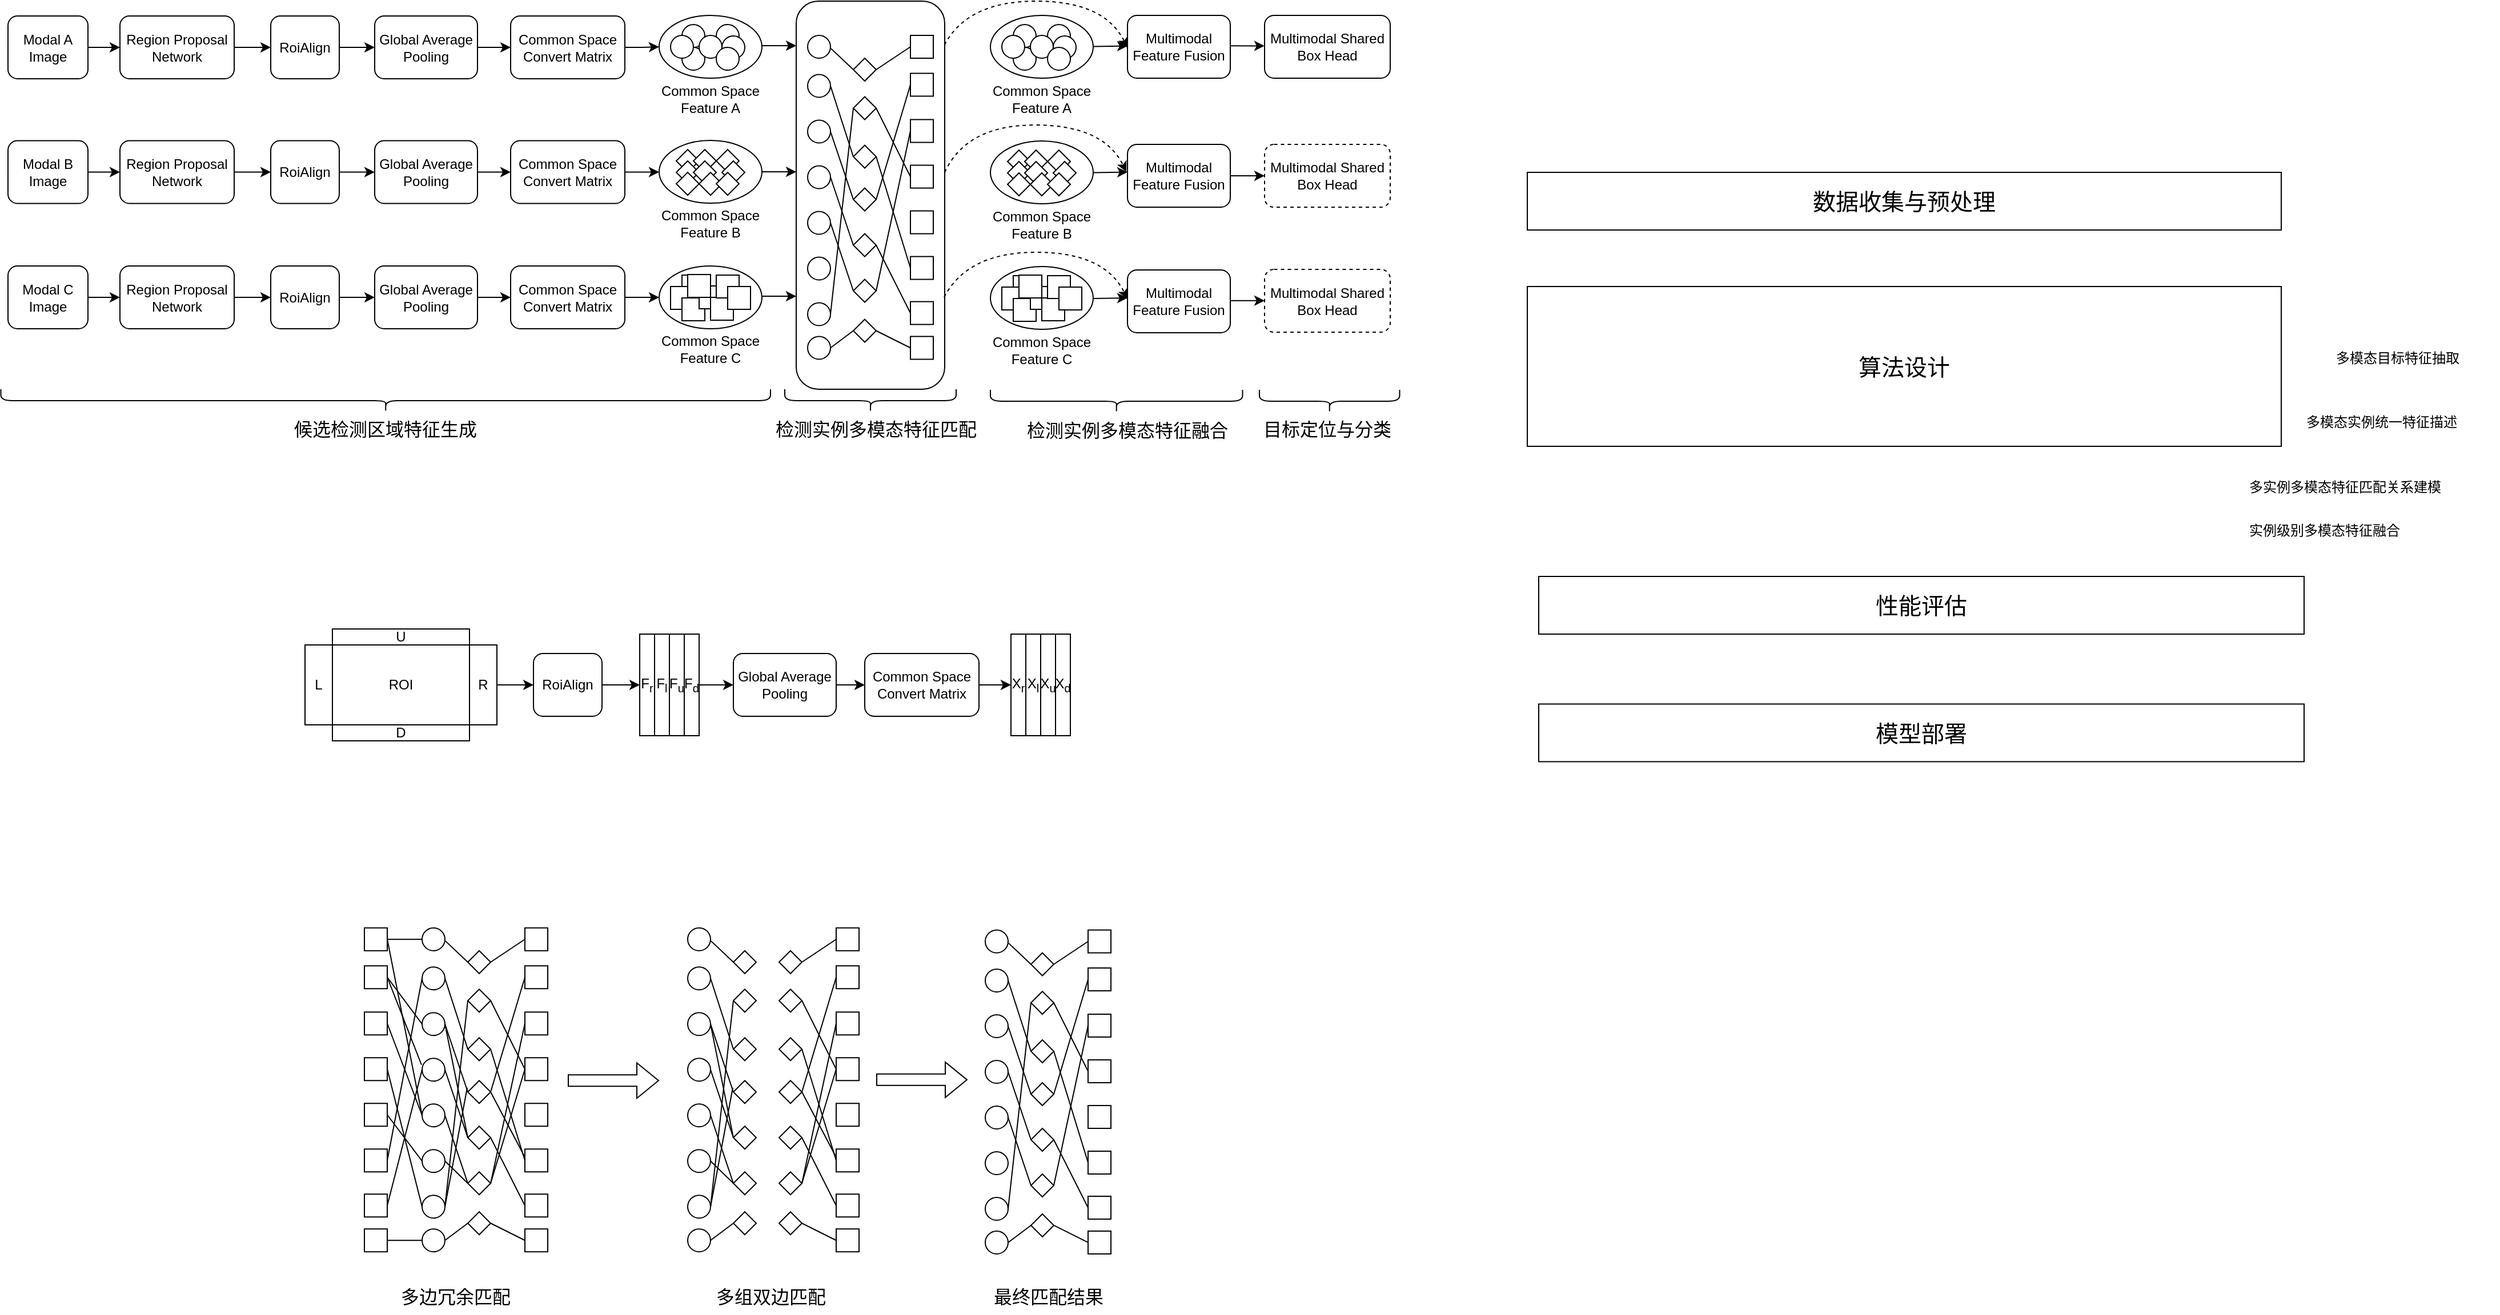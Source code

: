 <mxfile version="24.0.4" type="github" pages="2">
  <diagram name="第 1 页" id="z2M5c4vALER3vp60Q3NO">
    <mxGraphModel dx="1221" dy="631" grid="1" gridSize="10" guides="1" tooltips="1" connect="1" arrows="1" fold="1" page="1" pageScale="1" pageWidth="2336" pageHeight="1654" math="0" shadow="0">
      <root>
        <mxCell id="0" />
        <mxCell id="1" parent="0" />
        <mxCell id="HAOtPfupm4dBEVP8952R-200" value="" style="rounded=1;whiteSpace=wrap;html=1;fillColor=none;" parent="1" vertex="1">
          <mxGeometry x="850" y="350" width="130" height="340" as="geometry" />
        </mxCell>
        <mxCell id="HAOtPfupm4dBEVP8952R-21" value="&lt;font style=&quot;font-size: 16px;&quot;&gt;候选检测区域特征生成&lt;/font&gt;" style="text;html=1;strokeColor=none;fillColor=none;align=center;verticalAlign=middle;whiteSpace=wrap;rounded=0;" parent="1" vertex="1">
          <mxGeometry x="408.13" y="712.5" width="165" height="25" as="geometry" />
        </mxCell>
        <mxCell id="HAOtPfupm4dBEVP8952R-22" value="&lt;font style=&quot;font-size: 16px;&quot;&gt;检测实例多模态特征匹配&lt;/font&gt;" style="text;html=1;strokeColor=none;fillColor=none;align=center;verticalAlign=middle;whiteSpace=wrap;rounded=0;" parent="1" vertex="1">
          <mxGeometry x="830" y="710" width="180" height="30" as="geometry" />
        </mxCell>
        <mxCell id="HAOtPfupm4dBEVP8952R-23" value="&lt;font style=&quot;font-size: 16px;&quot;&gt;检测实例多模态特征融合&lt;/font&gt;" style="text;html=1;strokeColor=none;fillColor=none;align=center;verticalAlign=middle;whiteSpace=wrap;rounded=0;" parent="1" vertex="1">
          <mxGeometry x="1050" y="713" width="180" height="25" as="geometry" />
        </mxCell>
        <mxCell id="HAOtPfupm4dBEVP8952R-24" value="&lt;font style=&quot;font-size: 16px;&quot;&gt;目标定位与分类&lt;/font&gt;" style="text;html=1;strokeColor=none;fillColor=none;align=center;verticalAlign=middle;whiteSpace=wrap;rounded=0;" parent="1" vertex="1">
          <mxGeometry x="1245" y="715" width="140" height="20" as="geometry" />
        </mxCell>
        <mxCell id="HAOtPfupm4dBEVP8952R-87" value="" style="ellipse;whiteSpace=wrap;html=1;" parent="1" vertex="1">
          <mxGeometry x="730" y="362.5" width="90" height="55" as="geometry" />
        </mxCell>
        <mxCell id="HAOtPfupm4dBEVP8952R-89" value="" style="ellipse;whiteSpace=wrap;html=1;aspect=fixed;" parent="1" vertex="1">
          <mxGeometry x="750" y="370.5" width="20" height="20" as="geometry" />
        </mxCell>
        <mxCell id="HAOtPfupm4dBEVP8952R-90" value="" style="ellipse;whiteSpace=wrap;html=1;aspect=fixed;" parent="1" vertex="1">
          <mxGeometry x="780" y="370.5" width="20" height="20" as="geometry" />
        </mxCell>
        <mxCell id="HAOtPfupm4dBEVP8952R-91" value="" style="ellipse;whiteSpace=wrap;html=1;aspect=fixed;" parent="1" vertex="1">
          <mxGeometry x="750" y="390.5" width="20" height="20" as="geometry" />
        </mxCell>
        <mxCell id="HAOtPfupm4dBEVP8952R-92" value="" style="ellipse;whiteSpace=wrap;html=1;aspect=fixed;" parent="1" vertex="1">
          <mxGeometry x="740" y="380" width="20" height="20" as="geometry" />
        </mxCell>
        <mxCell id="HAOtPfupm4dBEVP8952R-93" value="" style="ellipse;whiteSpace=wrap;html=1;aspect=fixed;" parent="1" vertex="1">
          <mxGeometry x="765" y="380" width="20" height="20" as="geometry" />
        </mxCell>
        <mxCell id="HAOtPfupm4dBEVP8952R-94" value="" style="ellipse;whiteSpace=wrap;html=1;aspect=fixed;" parent="1" vertex="1">
          <mxGeometry x="785" y="380.5" width="20" height="20" as="geometry" />
        </mxCell>
        <mxCell id="HAOtPfupm4dBEVP8952R-95" value="" style="ellipse;whiteSpace=wrap;html=1;aspect=fixed;" parent="1" vertex="1">
          <mxGeometry x="780" y="390.5" width="20" height="20" as="geometry" />
        </mxCell>
        <mxCell id="HAOtPfupm4dBEVP8952R-96" value="Common Space Feature A" style="text;html=1;strokeColor=none;fillColor=none;align=center;verticalAlign=middle;whiteSpace=wrap;rounded=0;" parent="1" vertex="1">
          <mxGeometry x="720" y="420.5" width="110" height="30" as="geometry" />
        </mxCell>
        <mxCell id="AwCS0W0vJfae1IDMuo6n-23" value="" style="edgeStyle=orthogonalEdgeStyle;rounded=0;orthogonalLoop=1;jettySize=auto;html=1;" parent="1" source="HAOtPfupm4dBEVP8952R-97" target="HAOtPfupm4dBEVP8952R-100" edge="1">
          <mxGeometry relative="1" as="geometry" />
        </mxCell>
        <mxCell id="HAOtPfupm4dBEVP8952R-97" value="Modal B&lt;br&gt;Image" style="rounded=1;whiteSpace=wrap;html=1;" parent="1" vertex="1">
          <mxGeometry x="160" y="472.25" width="70" height="55" as="geometry" />
        </mxCell>
        <mxCell id="AwCS0W0vJfae1IDMuo6n-24" value="" style="edgeStyle=orthogonalEdgeStyle;rounded=0;orthogonalLoop=1;jettySize=auto;html=1;" parent="1" source="HAOtPfupm4dBEVP8952R-100" target="AwCS0W0vJfae1IDMuo6n-3" edge="1">
          <mxGeometry relative="1" as="geometry" />
        </mxCell>
        <mxCell id="HAOtPfupm4dBEVP8952R-100" value="Region Proposal&lt;br&gt;Network" style="rounded=1;whiteSpace=wrap;html=1;" parent="1" vertex="1">
          <mxGeometry x="258" y="472.25" width="100" height="55" as="geometry" />
        </mxCell>
        <mxCell id="AwCS0W0vJfae1IDMuo6n-26" value="" style="edgeStyle=orthogonalEdgeStyle;rounded=0;orthogonalLoop=1;jettySize=auto;html=1;" parent="1" source="HAOtPfupm4dBEVP8952R-102" target="HAOtPfupm4dBEVP8952R-104" edge="1">
          <mxGeometry relative="1" as="geometry" />
        </mxCell>
        <mxCell id="HAOtPfupm4dBEVP8952R-102" value="Global Average&lt;br&gt;Pooling" style="rounded=1;whiteSpace=wrap;html=1;" parent="1" vertex="1">
          <mxGeometry x="481" y="472.25" width="90" height="55" as="geometry" />
        </mxCell>
        <mxCell id="AwCS0W0vJfae1IDMuo6n-12" style="edgeStyle=orthogonalEdgeStyle;rounded=0;orthogonalLoop=1;jettySize=auto;html=1;exitX=1;exitY=0.5;exitDx=0;exitDy=0;entryX=0;entryY=0.5;entryDx=0;entryDy=0;" parent="1" source="HAOtPfupm4dBEVP8952R-104" target="HAOtPfupm4dBEVP8952R-105" edge="1">
          <mxGeometry relative="1" as="geometry" />
        </mxCell>
        <mxCell id="HAOtPfupm4dBEVP8952R-104" value="Common Space&lt;br&gt;Convert Matrix" style="rounded=1;whiteSpace=wrap;html=1;" parent="1" vertex="1">
          <mxGeometry x="600" y="472.25" width="100" height="55" as="geometry" />
        </mxCell>
        <mxCell id="HAOtPfupm4dBEVP8952R-105" value="" style="ellipse;whiteSpace=wrap;html=1;" parent="1" vertex="1">
          <mxGeometry x="730" y="472" width="90" height="55" as="geometry" />
        </mxCell>
        <mxCell id="HAOtPfupm4dBEVP8952R-113" value="Common Space Feature B" style="text;html=1;strokeColor=none;fillColor=none;align=center;verticalAlign=middle;whiteSpace=wrap;rounded=0;" parent="1" vertex="1">
          <mxGeometry x="720" y="530" width="110" height="30" as="geometry" />
        </mxCell>
        <mxCell id="HAOtPfupm4dBEVP8952R-322" value="" style="edgeStyle=orthogonalEdgeStyle;rounded=0;orthogonalLoop=1;jettySize=auto;html=1;" parent="1" edge="1">
          <mxGeometry relative="1" as="geometry">
            <mxPoint x="820.0" y="608.477" as="sourcePoint" />
            <mxPoint x="850" y="609" as="targetPoint" />
          </mxGeometry>
        </mxCell>
        <mxCell id="HAOtPfupm4dBEVP8952R-122" value="" style="ellipse;whiteSpace=wrap;html=1;" parent="1" vertex="1">
          <mxGeometry x="730" y="582" width="90" height="55" as="geometry" />
        </mxCell>
        <mxCell id="HAOtPfupm4dBEVP8952R-123" value="Common Space Feature C" style="text;html=1;strokeColor=none;fillColor=none;align=center;verticalAlign=middle;whiteSpace=wrap;rounded=0;" parent="1" vertex="1">
          <mxGeometry x="720" y="640" width="110" height="30" as="geometry" />
        </mxCell>
        <mxCell id="HAOtPfupm4dBEVP8952R-126" value="" style="rhombus;whiteSpace=wrap;html=1;" parent="1" vertex="1">
          <mxGeometry x="745" y="480" width="20" height="20" as="geometry" />
        </mxCell>
        <mxCell id="HAOtPfupm4dBEVP8952R-127" value="" style="rhombus;whiteSpace=wrap;html=1;" parent="1" vertex="1">
          <mxGeometry x="745" y="490" width="20" height="20" as="geometry" />
        </mxCell>
        <mxCell id="HAOtPfupm4dBEVP8952R-128" value="" style="rhombus;whiteSpace=wrap;html=1;" parent="1" vertex="1">
          <mxGeometry x="745" y="500" width="20" height="20" as="geometry" />
        </mxCell>
        <mxCell id="HAOtPfupm4dBEVP8952R-129" value="" style="rhombus;whiteSpace=wrap;html=1;" parent="1" vertex="1">
          <mxGeometry x="760" y="480" width="20" height="20" as="geometry" />
        </mxCell>
        <mxCell id="HAOtPfupm4dBEVP8952R-130" value="" style="rhombus;whiteSpace=wrap;html=1;" parent="1" vertex="1">
          <mxGeometry x="760" y="490" width="20" height="20" as="geometry" />
        </mxCell>
        <mxCell id="HAOtPfupm4dBEVP8952R-131" value="" style="rhombus;whiteSpace=wrap;html=1;" parent="1" vertex="1">
          <mxGeometry x="780" y="480" width="20" height="20" as="geometry" />
        </mxCell>
        <mxCell id="HAOtPfupm4dBEVP8952R-132" value="" style="rhombus;whiteSpace=wrap;html=1;" parent="1" vertex="1">
          <mxGeometry x="765" y="500" width="20" height="20" as="geometry" />
        </mxCell>
        <mxCell id="HAOtPfupm4dBEVP8952R-133" value="" style="rhombus;whiteSpace=wrap;html=1;" parent="1" vertex="1">
          <mxGeometry x="785" y="490" width="20" height="20" as="geometry" />
        </mxCell>
        <mxCell id="HAOtPfupm4dBEVP8952R-134" value="" style="rhombus;whiteSpace=wrap;html=1;" parent="1" vertex="1">
          <mxGeometry x="780" y="500" width="20" height="20" as="geometry" />
        </mxCell>
        <mxCell id="HAOtPfupm4dBEVP8952R-136" value="" style="whiteSpace=wrap;html=1;aspect=fixed;" parent="1" vertex="1">
          <mxGeometry x="750" y="590" width="20" height="20" as="geometry" />
        </mxCell>
        <mxCell id="HAOtPfupm4dBEVP8952R-137" value="" style="whiteSpace=wrap;html=1;aspect=fixed;" parent="1" vertex="1">
          <mxGeometry x="740" y="600" width="20" height="20" as="geometry" />
        </mxCell>
        <mxCell id="HAOtPfupm4dBEVP8952R-138" value="" style="whiteSpace=wrap;html=1;aspect=fixed;" parent="1" vertex="1">
          <mxGeometry x="750" y="610" width="20" height="20" as="geometry" />
        </mxCell>
        <mxCell id="HAOtPfupm4dBEVP8952R-139" value="" style="whiteSpace=wrap;html=1;aspect=fixed;" parent="1" vertex="1">
          <mxGeometry x="765" y="599.5" width="20" height="20" as="geometry" />
        </mxCell>
        <mxCell id="HAOtPfupm4dBEVP8952R-140" value="" style="whiteSpace=wrap;html=1;aspect=fixed;" parent="1" vertex="1">
          <mxGeometry x="775" y="609.5" width="20" height="20" as="geometry" />
        </mxCell>
        <mxCell id="HAOtPfupm4dBEVP8952R-141" value="" style="whiteSpace=wrap;html=1;aspect=fixed;" parent="1" vertex="1">
          <mxGeometry x="755" y="589.5" width="20" height="20" as="geometry" />
        </mxCell>
        <mxCell id="HAOtPfupm4dBEVP8952R-142" value="" style="whiteSpace=wrap;html=1;aspect=fixed;" parent="1" vertex="1">
          <mxGeometry x="780" y="590" width="20" height="20" as="geometry" />
        </mxCell>
        <mxCell id="HAOtPfupm4dBEVP8952R-143" value="" style="whiteSpace=wrap;html=1;aspect=fixed;" parent="1" vertex="1">
          <mxGeometry x="790" y="600" width="20" height="20" as="geometry" />
        </mxCell>
        <mxCell id="HAOtPfupm4dBEVP8952R-186" value="Multimodal Shared Box&amp;nbsp;Head" style="rounded=1;whiteSpace=wrap;html=1;dashed=1;" parent="1" vertex="1">
          <mxGeometry x="1260" y="475.5" width="110" height="55" as="geometry" />
        </mxCell>
        <mxCell id="HAOtPfupm4dBEVP8952R-187" value="Multimodal Shared Box&amp;nbsp;Head" style="rounded=1;whiteSpace=wrap;html=1;" parent="1" vertex="1">
          <mxGeometry x="1260" y="362.5" width="110" height="55" as="geometry" />
        </mxCell>
        <mxCell id="HAOtPfupm4dBEVP8952R-188" value="Multimodal Shared Box&amp;nbsp;Head" style="rounded=1;whiteSpace=wrap;html=1;dashed=1;" parent="1" vertex="1">
          <mxGeometry x="1260" y="585" width="110" height="55" as="geometry" />
        </mxCell>
        <mxCell id="HAOtPfupm4dBEVP8952R-268" value="" style="ellipse;whiteSpace=wrap;html=1;" parent="1" vertex="1">
          <mxGeometry x="1020" y="362.5" width="90" height="55" as="geometry" />
        </mxCell>
        <mxCell id="HAOtPfupm4dBEVP8952R-269" value="" style="ellipse;whiteSpace=wrap;html=1;aspect=fixed;" parent="1" vertex="1">
          <mxGeometry x="1040" y="370.5" width="20" height="20" as="geometry" />
        </mxCell>
        <mxCell id="HAOtPfupm4dBEVP8952R-270" value="" style="ellipse;whiteSpace=wrap;html=1;aspect=fixed;" parent="1" vertex="1">
          <mxGeometry x="1070" y="370.5" width="20" height="20" as="geometry" />
        </mxCell>
        <mxCell id="HAOtPfupm4dBEVP8952R-271" value="" style="ellipse;whiteSpace=wrap;html=1;aspect=fixed;" parent="1" vertex="1">
          <mxGeometry x="1040" y="390.5" width="20" height="20" as="geometry" />
        </mxCell>
        <mxCell id="HAOtPfupm4dBEVP8952R-272" value="" style="ellipse;whiteSpace=wrap;html=1;aspect=fixed;" parent="1" vertex="1">
          <mxGeometry x="1030" y="380" width="20" height="20" as="geometry" />
        </mxCell>
        <mxCell id="HAOtPfupm4dBEVP8952R-273" value="" style="ellipse;whiteSpace=wrap;html=1;aspect=fixed;" parent="1" vertex="1">
          <mxGeometry x="1055" y="380" width="20" height="20" as="geometry" />
        </mxCell>
        <mxCell id="HAOtPfupm4dBEVP8952R-274" value="" style="ellipse;whiteSpace=wrap;html=1;aspect=fixed;" parent="1" vertex="1">
          <mxGeometry x="1075" y="380.5" width="20" height="20" as="geometry" />
        </mxCell>
        <mxCell id="HAOtPfupm4dBEVP8952R-275" value="" style="ellipse;whiteSpace=wrap;html=1;aspect=fixed;" parent="1" vertex="1">
          <mxGeometry x="1070" y="390.5" width="20" height="20" as="geometry" />
        </mxCell>
        <mxCell id="HAOtPfupm4dBEVP8952R-276" value="Common Space Feature A" style="text;html=1;strokeColor=none;fillColor=none;align=center;verticalAlign=middle;whiteSpace=wrap;rounded=0;" parent="1" vertex="1">
          <mxGeometry x="1010" y="420.5" width="110" height="30" as="geometry" />
        </mxCell>
        <mxCell id="HAOtPfupm4dBEVP8952R-277" value="" style="ellipse;whiteSpace=wrap;html=1;" parent="1" vertex="1">
          <mxGeometry x="1020" y="472.5" width="90" height="55" as="geometry" />
        </mxCell>
        <mxCell id="HAOtPfupm4dBEVP8952R-278" value="Common Space Feature B" style="text;html=1;strokeColor=none;fillColor=none;align=center;verticalAlign=middle;whiteSpace=wrap;rounded=0;" parent="1" vertex="1">
          <mxGeometry x="1010" y="530.5" width="110" height="30" as="geometry" />
        </mxCell>
        <mxCell id="HAOtPfupm4dBEVP8952R-279" value="" style="ellipse;whiteSpace=wrap;html=1;" parent="1" vertex="1">
          <mxGeometry x="1020" y="582.5" width="90" height="55" as="geometry" />
        </mxCell>
        <mxCell id="HAOtPfupm4dBEVP8952R-280" value="Common Space Feature C" style="text;html=1;strokeColor=none;fillColor=none;align=center;verticalAlign=middle;whiteSpace=wrap;rounded=0;" parent="1" vertex="1">
          <mxGeometry x="1010" y="640.5" width="110" height="30" as="geometry" />
        </mxCell>
        <mxCell id="HAOtPfupm4dBEVP8952R-281" value="" style="rhombus;whiteSpace=wrap;html=1;" parent="1" vertex="1">
          <mxGeometry x="1035" y="480.5" width="20" height="20" as="geometry" />
        </mxCell>
        <mxCell id="HAOtPfupm4dBEVP8952R-282" value="" style="rhombus;whiteSpace=wrap;html=1;" parent="1" vertex="1">
          <mxGeometry x="1035" y="490.5" width="20" height="20" as="geometry" />
        </mxCell>
        <mxCell id="HAOtPfupm4dBEVP8952R-283" value="" style="rhombus;whiteSpace=wrap;html=1;" parent="1" vertex="1">
          <mxGeometry x="1035" y="500.5" width="20" height="20" as="geometry" />
        </mxCell>
        <mxCell id="HAOtPfupm4dBEVP8952R-284" value="" style="rhombus;whiteSpace=wrap;html=1;" parent="1" vertex="1">
          <mxGeometry x="1050" y="480.5" width="20" height="20" as="geometry" />
        </mxCell>
        <mxCell id="HAOtPfupm4dBEVP8952R-285" value="" style="rhombus;whiteSpace=wrap;html=1;" parent="1" vertex="1">
          <mxGeometry x="1050" y="490.5" width="20" height="20" as="geometry" />
        </mxCell>
        <mxCell id="HAOtPfupm4dBEVP8952R-286" value="" style="rhombus;whiteSpace=wrap;html=1;" parent="1" vertex="1">
          <mxGeometry x="1070" y="480.5" width="20" height="20" as="geometry" />
        </mxCell>
        <mxCell id="HAOtPfupm4dBEVP8952R-287" value="" style="rhombus;whiteSpace=wrap;html=1;" parent="1" vertex="1">
          <mxGeometry x="1055" y="500.5" width="20" height="20" as="geometry" />
        </mxCell>
        <mxCell id="HAOtPfupm4dBEVP8952R-288" value="" style="rhombus;whiteSpace=wrap;html=1;" parent="1" vertex="1">
          <mxGeometry x="1075" y="490.5" width="20" height="20" as="geometry" />
        </mxCell>
        <mxCell id="HAOtPfupm4dBEVP8952R-289" value="" style="rhombus;whiteSpace=wrap;html=1;" parent="1" vertex="1">
          <mxGeometry x="1070" y="500.5" width="20" height="20" as="geometry" />
        </mxCell>
        <mxCell id="HAOtPfupm4dBEVP8952R-290" value="" style="whiteSpace=wrap;html=1;aspect=fixed;" parent="1" vertex="1">
          <mxGeometry x="1040" y="590.5" width="20" height="20" as="geometry" />
        </mxCell>
        <mxCell id="HAOtPfupm4dBEVP8952R-291" value="" style="whiteSpace=wrap;html=1;aspect=fixed;" parent="1" vertex="1">
          <mxGeometry x="1030" y="600.5" width="20" height="20" as="geometry" />
        </mxCell>
        <mxCell id="HAOtPfupm4dBEVP8952R-292" value="" style="whiteSpace=wrap;html=1;aspect=fixed;" parent="1" vertex="1">
          <mxGeometry x="1040" y="610.5" width="20" height="20" as="geometry" />
        </mxCell>
        <mxCell id="HAOtPfupm4dBEVP8952R-293" value="" style="whiteSpace=wrap;html=1;aspect=fixed;" parent="1" vertex="1">
          <mxGeometry x="1055" y="600" width="20" height="20" as="geometry" />
        </mxCell>
        <mxCell id="HAOtPfupm4dBEVP8952R-294" value="" style="whiteSpace=wrap;html=1;aspect=fixed;" parent="1" vertex="1">
          <mxGeometry x="1065" y="610" width="20" height="20" as="geometry" />
        </mxCell>
        <mxCell id="HAOtPfupm4dBEVP8952R-295" value="" style="whiteSpace=wrap;html=1;aspect=fixed;" parent="1" vertex="1">
          <mxGeometry x="1045" y="590" width="20" height="20" as="geometry" />
        </mxCell>
        <mxCell id="HAOtPfupm4dBEVP8952R-296" value="" style="whiteSpace=wrap;html=1;aspect=fixed;" parent="1" vertex="1">
          <mxGeometry x="1070" y="590.5" width="20" height="20" as="geometry" />
        </mxCell>
        <mxCell id="HAOtPfupm4dBEVP8952R-297" value="" style="whiteSpace=wrap;html=1;aspect=fixed;" parent="1" vertex="1">
          <mxGeometry x="1080" y="600.5" width="20" height="20" as="geometry" />
        </mxCell>
        <mxCell id="HAOtPfupm4dBEVP8952R-299" value="Multimodal&lt;br style=&quot;border-color: var(--border-color);&quot;&gt;Feature Fusion" style="rounded=1;whiteSpace=wrap;html=1;" parent="1" vertex="1">
          <mxGeometry x="1140" y="362.5" width="90" height="55" as="geometry" />
        </mxCell>
        <mxCell id="HAOtPfupm4dBEVP8952R-312" style="edgeStyle=orthogonalEdgeStyle;rounded=0;orthogonalLoop=1;jettySize=auto;html=1;exitX=1;exitY=0.5;exitDx=0;exitDy=0;" parent="1" source="HAOtPfupm4dBEVP8952R-303" target="HAOtPfupm4dBEVP8952R-186" edge="1">
          <mxGeometry relative="1" as="geometry" />
        </mxCell>
        <mxCell id="HAOtPfupm4dBEVP8952R-303" value="Multimodal&lt;br style=&quot;border-color: var(--border-color);&quot;&gt;Feature Fusion" style="rounded=1;whiteSpace=wrap;html=1;" parent="1" vertex="1">
          <mxGeometry x="1140" y="475.5" width="90" height="55" as="geometry" />
        </mxCell>
        <mxCell id="HAOtPfupm4dBEVP8952R-304" value="Multimodal&lt;br style=&quot;border-color: var(--border-color);&quot;&gt;Feature Fusion" style="rounded=1;whiteSpace=wrap;html=1;" parent="1" vertex="1">
          <mxGeometry x="1140" y="585.5" width="90" height="55" as="geometry" />
        </mxCell>
        <mxCell id="HAOtPfupm4dBEVP8952R-315" style="edgeStyle=orthogonalEdgeStyle;rounded=0;orthogonalLoop=1;jettySize=auto;html=1;exitX=1;exitY=0.5;exitDx=0;exitDy=0;entryX=0;entryY=0.5;entryDx=0;entryDy=0;" parent="1" target="HAOtPfupm4dBEVP8952R-188" edge="1">
          <mxGeometry relative="1" as="geometry">
            <mxPoint x="1230" y="612.4" as="sourcePoint" />
            <mxPoint x="1280" y="612.4" as="targetPoint" />
          </mxGeometry>
        </mxCell>
        <mxCell id="HAOtPfupm4dBEVP8952R-316" style="edgeStyle=orthogonalEdgeStyle;rounded=0;orthogonalLoop=1;jettySize=auto;html=1;exitX=1;exitY=0.5;exitDx=0;exitDy=0;" parent="1" edge="1">
          <mxGeometry relative="1" as="geometry">
            <mxPoint x="1230" y="389.16" as="sourcePoint" />
            <mxPoint x="1260" y="390" as="targetPoint" />
          </mxGeometry>
        </mxCell>
        <mxCell id="HAOtPfupm4dBEVP8952R-318" value="" style="shape=curlyBracket;whiteSpace=wrap;html=1;rounded=1;flipH=1;labelPosition=right;verticalLabelPosition=middle;align=left;verticalAlign=middle;rotation=90;" parent="1" vertex="1">
          <mxGeometry x="480.63" y="363.13" width="20" height="673.75" as="geometry" />
        </mxCell>
        <mxCell id="HAOtPfupm4dBEVP8952R-319" value="" style="shape=curlyBracket;whiteSpace=wrap;html=1;rounded=1;flipH=1;labelPosition=right;verticalLabelPosition=middle;align=left;verticalAlign=middle;rotation=90;" parent="1" vertex="1">
          <mxGeometry x="905" y="625" width="20" height="150" as="geometry" />
        </mxCell>
        <mxCell id="HAOtPfupm4dBEVP8952R-320" value="" style="shape=curlyBracket;whiteSpace=wrap;html=1;rounded=1;flipH=1;labelPosition=right;verticalLabelPosition=middle;align=left;verticalAlign=middle;rotation=90;" parent="1" vertex="1">
          <mxGeometry x="1120.37" y="590.13" width="20" height="220.75" as="geometry" />
        </mxCell>
        <mxCell id="HAOtPfupm4dBEVP8952R-321" value="" style="shape=curlyBracket;whiteSpace=wrap;html=1;rounded=1;flipH=1;labelPosition=right;verticalLabelPosition=middle;align=left;verticalAlign=middle;rotation=90;" parent="1" vertex="1">
          <mxGeometry x="1306.87" y="639.13" width="20" height="122.75" as="geometry" />
        </mxCell>
        <mxCell id="HAOtPfupm4dBEVP8952R-324" value="" style="edgeStyle=orthogonalEdgeStyle;rounded=0;orthogonalLoop=1;jettySize=auto;html=1;" parent="1" edge="1">
          <mxGeometry relative="1" as="geometry">
            <mxPoint x="820.0" y="388.997" as="sourcePoint" />
            <mxPoint x="850" y="389" as="targetPoint" />
          </mxGeometry>
        </mxCell>
        <mxCell id="AwCS0W0vJfae1IDMuo6n-17" value="" style="edgeStyle=orthogonalEdgeStyle;rounded=0;orthogonalLoop=1;jettySize=auto;html=1;" parent="1" source="AaImUm8lm9_AYytv0HaH-2" target="AaImUm8lm9_AYytv0HaH-5" edge="1">
          <mxGeometry relative="1" as="geometry" />
        </mxCell>
        <mxCell id="AaImUm8lm9_AYytv0HaH-2" value="Modal A&lt;br&gt;Image" style="rounded=1;whiteSpace=wrap;html=1;" parent="1" vertex="1">
          <mxGeometry x="160" y="363" width="70" height="55" as="geometry" />
        </mxCell>
        <mxCell id="AwCS0W0vJfae1IDMuo6n-14" value="" style="edgeStyle=orthogonalEdgeStyle;rounded=0;orthogonalLoop=1;jettySize=auto;html=1;" parent="1" source="AaImUm8lm9_AYytv0HaH-5" target="AwCS0W0vJfae1IDMuo6n-2" edge="1">
          <mxGeometry relative="1" as="geometry" />
        </mxCell>
        <mxCell id="AaImUm8lm9_AYytv0HaH-5" value="Region Proposal&lt;br&gt;Network" style="rounded=1;whiteSpace=wrap;html=1;" parent="1" vertex="1">
          <mxGeometry x="258" y="363" width="100" height="55" as="geometry" />
        </mxCell>
        <mxCell id="AwCS0W0vJfae1IDMuo6n-15" value="" style="edgeStyle=orthogonalEdgeStyle;rounded=0;orthogonalLoop=1;jettySize=auto;html=1;" parent="1" source="AaImUm8lm9_AYytv0HaH-7" target="AaImUm8lm9_AYytv0HaH-8" edge="1">
          <mxGeometry relative="1" as="geometry" />
        </mxCell>
        <mxCell id="AaImUm8lm9_AYytv0HaH-7" value="Global Average&lt;br&gt;Pooling" style="rounded=1;whiteSpace=wrap;html=1;" parent="1" vertex="1">
          <mxGeometry x="481" y="363" width="90" height="55" as="geometry" />
        </mxCell>
        <mxCell id="AwCS0W0vJfae1IDMuo6n-13" style="edgeStyle=orthogonalEdgeStyle;rounded=0;orthogonalLoop=1;jettySize=auto;html=1;exitX=1;exitY=0.5;exitDx=0;exitDy=0;entryX=0;entryY=0.5;entryDx=0;entryDy=0;" parent="1" source="AaImUm8lm9_AYytv0HaH-8" target="HAOtPfupm4dBEVP8952R-87" edge="1">
          <mxGeometry relative="1" as="geometry">
            <Array as="points">
              <mxPoint x="715" y="390" />
            </Array>
          </mxGeometry>
        </mxCell>
        <mxCell id="AaImUm8lm9_AYytv0HaH-8" value="Common Space&lt;br&gt;Convert Matrix" style="rounded=1;whiteSpace=wrap;html=1;" parent="1" vertex="1">
          <mxGeometry x="600" y="363" width="100" height="55" as="geometry" />
        </mxCell>
        <mxCell id="AwCS0W0vJfae1IDMuo6n-22" value="" style="edgeStyle=orthogonalEdgeStyle;rounded=0;orthogonalLoop=1;jettySize=auto;html=1;" parent="1" source="AaImUm8lm9_AYytv0HaH-10" target="AaImUm8lm9_AYytv0HaH-13" edge="1">
          <mxGeometry relative="1" as="geometry" />
        </mxCell>
        <mxCell id="AaImUm8lm9_AYytv0HaH-10" value="Modal C&lt;br&gt;Image" style="rounded=1;whiteSpace=wrap;html=1;" parent="1" vertex="1">
          <mxGeometry x="160" y="582" width="70" height="55" as="geometry" />
        </mxCell>
        <mxCell id="AwCS0W0vJfae1IDMuo6n-21" value="" style="edgeStyle=orthogonalEdgeStyle;rounded=0;orthogonalLoop=1;jettySize=auto;html=1;" parent="1" source="AaImUm8lm9_AYytv0HaH-13" target="AwCS0W0vJfae1IDMuo6n-4" edge="1">
          <mxGeometry relative="1" as="geometry" />
        </mxCell>
        <mxCell id="AaImUm8lm9_AYytv0HaH-13" value="Region Proposal&lt;br&gt;Network" style="rounded=1;whiteSpace=wrap;html=1;" parent="1" vertex="1">
          <mxGeometry x="258" y="582" width="100" height="55" as="geometry" />
        </mxCell>
        <mxCell id="AwCS0W0vJfae1IDMuo6n-19" value="" style="edgeStyle=orthogonalEdgeStyle;rounded=0;orthogonalLoop=1;jettySize=auto;html=1;" parent="1" source="AaImUm8lm9_AYytv0HaH-15" target="AaImUm8lm9_AYytv0HaH-16" edge="1">
          <mxGeometry relative="1" as="geometry" />
        </mxCell>
        <mxCell id="AaImUm8lm9_AYytv0HaH-15" value="Global Average&lt;br&gt;Pooling" style="rounded=1;whiteSpace=wrap;html=1;" parent="1" vertex="1">
          <mxGeometry x="481" y="582" width="90" height="55" as="geometry" />
        </mxCell>
        <mxCell id="AwCS0W0vJfae1IDMuo6n-7" style="edgeStyle=orthogonalEdgeStyle;rounded=0;orthogonalLoop=1;jettySize=auto;html=1;exitX=1;exitY=0.5;exitDx=0;exitDy=0;entryX=0;entryY=0.5;entryDx=0;entryDy=0;" parent="1" source="AaImUm8lm9_AYytv0HaH-16" target="HAOtPfupm4dBEVP8952R-122" edge="1">
          <mxGeometry relative="1" as="geometry" />
        </mxCell>
        <mxCell id="AaImUm8lm9_AYytv0HaH-16" value="Common Space&lt;br&gt;Convert Matrix" style="rounded=1;whiteSpace=wrap;html=1;" parent="1" vertex="1">
          <mxGeometry x="600" y="582" width="100" height="55" as="geometry" />
        </mxCell>
        <mxCell id="AaImUm8lm9_AYytv0HaH-28" value="" style="ellipse;whiteSpace=wrap;html=1;aspect=fixed;" parent="1" vertex="1">
          <mxGeometry x="860" y="414.25" width="20" height="20" as="geometry" />
        </mxCell>
        <mxCell id="AaImUm8lm9_AYytv0HaH-29" value="" style="ellipse;whiteSpace=wrap;html=1;aspect=fixed;" parent="1" vertex="1">
          <mxGeometry x="860" y="454.25" width="20" height="20" as="geometry" />
        </mxCell>
        <mxCell id="AaImUm8lm9_AYytv0HaH-30" value="" style="ellipse;whiteSpace=wrap;html=1;aspect=fixed;" parent="1" vertex="1">
          <mxGeometry x="860" y="494.25" width="20" height="20" as="geometry" />
        </mxCell>
        <mxCell id="AaImUm8lm9_AYytv0HaH-31" value="" style="ellipse;whiteSpace=wrap;html=1;aspect=fixed;" parent="1" vertex="1">
          <mxGeometry x="860" y="534.25" width="20" height="20" as="geometry" />
        </mxCell>
        <mxCell id="AaImUm8lm9_AYytv0HaH-32" value="" style="ellipse;whiteSpace=wrap;html=1;aspect=fixed;" parent="1" vertex="1">
          <mxGeometry x="860" y="574.25" width="20" height="20" as="geometry" />
        </mxCell>
        <mxCell id="AaImUm8lm9_AYytv0HaH-33" value="" style="ellipse;whiteSpace=wrap;html=1;aspect=fixed;" parent="1" vertex="1">
          <mxGeometry x="860" y="614.25" width="20" height="20" as="geometry" />
        </mxCell>
        <mxCell id="AaImUm8lm9_AYytv0HaH-34" value="" style="rhombus;whiteSpace=wrap;html=1;" parent="1" vertex="1">
          <mxGeometry x="900" y="433.75" width="20" height="20" as="geometry" />
        </mxCell>
        <mxCell id="AaImUm8lm9_AYytv0HaH-35" value="" style="rhombus;whiteSpace=wrap;html=1;" parent="1" vertex="1">
          <mxGeometry x="900" y="476.25" width="20" height="20" as="geometry" />
        </mxCell>
        <mxCell id="AaImUm8lm9_AYytv0HaH-36" value="" style="rhombus;whiteSpace=wrap;html=1;" parent="1" vertex="1">
          <mxGeometry x="900" y="513.75" width="20" height="20" as="geometry" />
        </mxCell>
        <mxCell id="AaImUm8lm9_AYytv0HaH-37" value="" style="rhombus;whiteSpace=wrap;html=1;" parent="1" vertex="1">
          <mxGeometry x="900" y="553.75" width="20" height="20" as="geometry" />
        </mxCell>
        <mxCell id="AaImUm8lm9_AYytv0HaH-38" value="" style="rhombus;whiteSpace=wrap;html=1;" parent="1" vertex="1">
          <mxGeometry x="900" y="593.75" width="20" height="20" as="geometry" />
        </mxCell>
        <mxCell id="AaImUm8lm9_AYytv0HaH-39" value="" style="whiteSpace=wrap;html=1;aspect=fixed;" parent="1" vertex="1">
          <mxGeometry x="950" y="413.25" width="20" height="20" as="geometry" />
        </mxCell>
        <mxCell id="AaImUm8lm9_AYytv0HaH-40" value="" style="whiteSpace=wrap;html=1;aspect=fixed;" parent="1" vertex="1">
          <mxGeometry x="950" y="453.75" width="20" height="20" as="geometry" />
        </mxCell>
        <mxCell id="AaImUm8lm9_AYytv0HaH-41" value="" style="whiteSpace=wrap;html=1;aspect=fixed;" parent="1" vertex="1">
          <mxGeometry x="950" y="493.75" width="20" height="20" as="geometry" />
        </mxCell>
        <mxCell id="AaImUm8lm9_AYytv0HaH-42" value="" style="whiteSpace=wrap;html=1;aspect=fixed;" parent="1" vertex="1">
          <mxGeometry x="950" y="533.75" width="20" height="20" as="geometry" />
        </mxCell>
        <mxCell id="AaImUm8lm9_AYytv0HaH-43" value="" style="whiteSpace=wrap;html=1;aspect=fixed;" parent="1" vertex="1">
          <mxGeometry x="950" y="573.75" width="20" height="20" as="geometry" />
        </mxCell>
        <mxCell id="AaImUm8lm9_AYytv0HaH-44" value="" style="whiteSpace=wrap;html=1;aspect=fixed;" parent="1" vertex="1">
          <mxGeometry x="950" y="613.25" width="20" height="20" as="geometry" />
        </mxCell>
        <mxCell id="AaImUm8lm9_AYytv0HaH-46" value="" style="endArrow=none;html=1;rounded=0;exitX=1;exitY=0.5;exitDx=0;exitDy=0;entryX=0;entryY=0.5;entryDx=0;entryDy=0;" parent="1" source="AaImUm8lm9_AYytv0HaH-28" target="AaImUm8lm9_AYytv0HaH-35" edge="1">
          <mxGeometry width="50" height="50" relative="1" as="geometry">
            <mxPoint x="850" y="433.75" as="sourcePoint" />
            <mxPoint x="910" y="453.75" as="targetPoint" />
          </mxGeometry>
        </mxCell>
        <mxCell id="AaImUm8lm9_AYytv0HaH-47" value="" style="endArrow=none;html=1;rounded=0;exitX=1;exitY=0.5;exitDx=0;exitDy=0;entryX=0;entryY=0.5;entryDx=0;entryDy=0;" parent="1" source="AaImUm8lm9_AYytv0HaH-29" target="AaImUm8lm9_AYytv0HaH-36" edge="1">
          <mxGeometry width="50" height="50" relative="1" as="geometry">
            <mxPoint x="850" y="433.75" as="sourcePoint" />
            <mxPoint x="910" y="496.75" as="targetPoint" />
          </mxGeometry>
        </mxCell>
        <mxCell id="AaImUm8lm9_AYytv0HaH-48" value="" style="endArrow=none;html=1;rounded=0;exitX=1;exitY=0.5;exitDx=0;exitDy=0;entryX=0;entryY=0.5;entryDx=0;entryDy=0;" parent="1" source="AaImUm8lm9_AYytv0HaH-30" target="AaImUm8lm9_AYytv0HaH-37" edge="1">
          <mxGeometry width="50" height="50" relative="1" as="geometry">
            <mxPoint x="850" y="473.75" as="sourcePoint" />
            <mxPoint x="910" y="533.75" as="targetPoint" />
          </mxGeometry>
        </mxCell>
        <mxCell id="AaImUm8lm9_AYytv0HaH-51" value="" style="endArrow=none;html=1;rounded=0;exitX=1;exitY=0.5;exitDx=0;exitDy=0;entryX=0;entryY=0.5;entryDx=0;entryDy=0;" parent="1" source="AaImUm8lm9_AYytv0HaH-33" target="AaImUm8lm9_AYytv0HaH-34" edge="1">
          <mxGeometry width="50" height="50" relative="1" as="geometry">
            <mxPoint x="850" y="593.75" as="sourcePoint" />
            <mxPoint x="910" y="573.75" as="targetPoint" />
          </mxGeometry>
        </mxCell>
        <mxCell id="AaImUm8lm9_AYytv0HaH-52" value="" style="endArrow=none;html=1;rounded=0;exitX=1;exitY=0.5;exitDx=0;exitDy=0;entryX=0;entryY=0.5;entryDx=0;entryDy=0;" parent="1" source="AaImUm8lm9_AYytv0HaH-31" target="AaImUm8lm9_AYytv0HaH-38" edge="1">
          <mxGeometry width="50" height="50" relative="1" as="geometry">
            <mxPoint x="850" y="633.75" as="sourcePoint" />
            <mxPoint x="910" y="533.75" as="targetPoint" />
          </mxGeometry>
        </mxCell>
        <mxCell id="AaImUm8lm9_AYytv0HaH-56" value="" style="endArrow=none;html=1;rounded=0;entryX=0;entryY=0.5;entryDx=0;entryDy=0;exitX=1;exitY=0.5;exitDx=0;exitDy=0;" parent="1" source="AaImUm8lm9_AYytv0HaH-36" target="AaImUm8lm9_AYytv0HaH-39" edge="1">
          <mxGeometry width="50" height="50" relative="1" as="geometry">
            <mxPoint x="930" y="496.75" as="sourcePoint" />
            <mxPoint x="990" y="553.75" as="targetPoint" />
          </mxGeometry>
        </mxCell>
        <mxCell id="AaImUm8lm9_AYytv0HaH-57" value="" style="endArrow=none;html=1;rounded=0;entryX=0;entryY=0.5;entryDx=0;entryDy=0;exitX=1;exitY=0.5;exitDx=0;exitDy=0;" parent="1" source="AaImUm8lm9_AYytv0HaH-38" target="AaImUm8lm9_AYytv0HaH-40" edge="1">
          <mxGeometry width="50" height="50" relative="1" as="geometry">
            <mxPoint x="930" y="533.75" as="sourcePoint" />
            <mxPoint x="990" y="433.75" as="targetPoint" />
          </mxGeometry>
        </mxCell>
        <mxCell id="AaImUm8lm9_AYytv0HaH-58" value="" style="endArrow=none;html=1;rounded=0;entryX=0;entryY=0.5;entryDx=0;entryDy=0;exitX=1;exitY=0.5;exitDx=0;exitDy=0;" parent="1" source="AaImUm8lm9_AYytv0HaH-37" target="AaImUm8lm9_AYytv0HaH-44" edge="1">
          <mxGeometry width="50" height="50" relative="1" as="geometry">
            <mxPoint x="930" y="613.75" as="sourcePoint" />
            <mxPoint x="990" y="513.75" as="targetPoint" />
          </mxGeometry>
        </mxCell>
        <mxCell id="AaImUm8lm9_AYytv0HaH-60" value="" style="endArrow=none;html=1;rounded=0;exitX=1;exitY=0.5;exitDx=0;exitDy=0;entryX=0;entryY=0.5;entryDx=0;entryDy=0;" parent="1" source="AaImUm8lm9_AYytv0HaH-34" target="AaImUm8lm9_AYytv0HaH-41" edge="1">
          <mxGeometry width="50" height="50" relative="1" as="geometry">
            <mxPoint x="950" y="503.75" as="sourcePoint" />
            <mxPoint x="980" y="503.75" as="targetPoint" />
          </mxGeometry>
        </mxCell>
        <mxCell id="AaImUm8lm9_AYytv0HaH-61" value="" style="endArrow=none;html=1;rounded=0;exitX=1;exitY=0.5;exitDx=0;exitDy=0;entryX=0;entryY=0.5;entryDx=0;entryDy=0;" parent="1" target="AaImUm8lm9_AYytv0HaH-43" edge="1">
          <mxGeometry width="50" height="50" relative="1" as="geometry">
            <mxPoint x="920" y="486.25" as="sourcePoint" />
            <mxPoint x="980" y="583.75" as="targetPoint" />
          </mxGeometry>
        </mxCell>
        <mxCell id="AaImUm8lm9_AYytv0HaH-63" value="" style="rhombus;whiteSpace=wrap;html=1;" parent="1" vertex="1">
          <mxGeometry x="900" y="400" width="20" height="20" as="geometry" />
        </mxCell>
        <mxCell id="AaImUm8lm9_AYytv0HaH-64" value="" style="rhombus;whiteSpace=wrap;html=1;" parent="1" vertex="1">
          <mxGeometry x="900" y="628.75" width="20" height="20" as="geometry" />
        </mxCell>
        <mxCell id="AaImUm8lm9_AYytv0HaH-65" value="" style="ellipse;whiteSpace=wrap;html=1;aspect=fixed;" parent="1" vertex="1">
          <mxGeometry x="860" y="380" width="20" height="20" as="geometry" />
        </mxCell>
        <mxCell id="AaImUm8lm9_AYytv0HaH-66" value="" style="whiteSpace=wrap;html=1;aspect=fixed;" parent="1" vertex="1">
          <mxGeometry x="950" y="380" width="20" height="20" as="geometry" />
        </mxCell>
        <mxCell id="AaImUm8lm9_AYytv0HaH-67" value="" style="ellipse;whiteSpace=wrap;html=1;aspect=fixed;" parent="1" vertex="1">
          <mxGeometry x="860" y="643.75" width="20" height="20" as="geometry" />
        </mxCell>
        <mxCell id="AaImUm8lm9_AYytv0HaH-68" value="" style="whiteSpace=wrap;html=1;aspect=fixed;" parent="1" vertex="1">
          <mxGeometry x="950" y="643.75" width="20" height="20" as="geometry" />
        </mxCell>
        <mxCell id="AaImUm8lm9_AYytv0HaH-69" value="" style="endArrow=none;html=1;rounded=0;exitX=1;exitY=0.5;exitDx=0;exitDy=0;entryX=0;entryY=0.5;entryDx=0;entryDy=0;" parent="1" source="AaImUm8lm9_AYytv0HaH-67" target="AaImUm8lm9_AYytv0HaH-64" edge="1">
          <mxGeometry width="50" height="50" relative="1" as="geometry">
            <mxPoint x="890" y="634.75" as="sourcePoint" />
            <mxPoint x="910" y="533.75" as="targetPoint" />
          </mxGeometry>
        </mxCell>
        <mxCell id="AaImUm8lm9_AYytv0HaH-70" value="" style="endArrow=none;html=1;rounded=0;exitX=1;exitY=0.5;exitDx=0;exitDy=0;entryX=0;entryY=0.5;entryDx=0;entryDy=0;" parent="1" source="AaImUm8lm9_AYytv0HaH-64" target="AaImUm8lm9_AYytv0HaH-68" edge="1">
          <mxGeometry width="50" height="50" relative="1" as="geometry">
            <mxPoint x="890" y="663.75" as="sourcePoint" />
            <mxPoint x="910" y="648.75" as="targetPoint" />
          </mxGeometry>
        </mxCell>
        <mxCell id="AaImUm8lm9_AYytv0HaH-71" value="" style="endArrow=none;html=1;rounded=0;exitX=1.017;exitY=0.572;exitDx=0;exitDy=0;entryX=0;entryY=0.5;entryDx=0;entryDy=0;exitPerimeter=0;" parent="1" source="AaImUm8lm9_AYytv0HaH-65" target="AaImUm8lm9_AYytv0HaH-63" edge="1">
          <mxGeometry width="50" height="50" relative="1" as="geometry">
            <mxPoint x="880" y="384.75" as="sourcePoint" />
            <mxPoint x="900" y="523.75" as="targetPoint" />
          </mxGeometry>
        </mxCell>
        <mxCell id="AaImUm8lm9_AYytv0HaH-72" value="" style="endArrow=none;html=1;rounded=0;exitX=1;exitY=0.5;exitDx=0;exitDy=0;entryX=0;entryY=0.5;entryDx=0;entryDy=0;" parent="1" source="AaImUm8lm9_AYytv0HaH-63" target="AaImUm8lm9_AYytv0HaH-66" edge="1">
          <mxGeometry width="50" height="50" relative="1" as="geometry">
            <mxPoint x="920" y="412.75" as="sourcePoint" />
            <mxPoint x="940" y="430.75" as="targetPoint" />
          </mxGeometry>
        </mxCell>
        <mxCell id="AaImUm8lm9_AYytv0HaH-110" value="" style="endArrow=classic;html=1;rounded=0;" parent="1" edge="1">
          <mxGeometry width="50" height="50" relative="1" as="geometry">
            <mxPoint x="1110" y="610.5" as="sourcePoint" />
            <mxPoint x="1140" y="610" as="targetPoint" />
          </mxGeometry>
        </mxCell>
        <mxCell id="AaImUm8lm9_AYytv0HaH-111" value="" style="endArrow=classic;html=1;rounded=0;" parent="1" edge="1">
          <mxGeometry width="50" height="50" relative="1" as="geometry">
            <mxPoint x="1110" y="500.24" as="sourcePoint" />
            <mxPoint x="1140" y="499.74" as="targetPoint" />
          </mxGeometry>
        </mxCell>
        <mxCell id="AaImUm8lm9_AYytv0HaH-112" value="" style="endArrow=classic;html=1;rounded=0;" parent="1" edge="1">
          <mxGeometry width="50" height="50" relative="1" as="geometry">
            <mxPoint x="1110" y="389.74" as="sourcePoint" />
            <mxPoint x="1140" y="389.24" as="targetPoint" />
          </mxGeometry>
        </mxCell>
        <mxCell id="AaImUm8lm9_AYytv0HaH-114" value="" style="curved=1;endArrow=classic;html=1;rounded=0;exitX=0.996;exitY=0.763;exitDx=0;exitDy=0;exitPerimeter=0;dashed=1;" parent="1" source="HAOtPfupm4dBEVP8952R-200" edge="1">
          <mxGeometry width="50" height="50" relative="1" as="geometry">
            <mxPoint x="910.25" y="600.5" as="sourcePoint" />
            <mxPoint x="1140" y="611" as="targetPoint" />
            <Array as="points">
              <mxPoint x="1000" y="570" />
              <mxPoint x="1120" y="570" />
            </Array>
          </mxGeometry>
        </mxCell>
        <mxCell id="AaImUm8lm9_AYytv0HaH-116" value="" style="curved=1;endArrow=classic;html=1;rounded=0;dashed=1;" parent="1" edge="1">
          <mxGeometry width="50" height="50" relative="1" as="geometry">
            <mxPoint x="980" y="500" as="sourcePoint" />
            <mxPoint x="1139" y="499.5" as="targetPoint" />
            <Array as="points">
              <mxPoint x="999" y="458.5" />
              <mxPoint x="1119" y="458.5" />
            </Array>
          </mxGeometry>
        </mxCell>
        <mxCell id="AaImUm8lm9_AYytv0HaH-117" value="" style="curved=1;endArrow=classic;html=1;rounded=0;exitX=0.998;exitY=0.113;exitDx=0;exitDy=0;exitPerimeter=0;dashed=1;" parent="1" source="HAOtPfupm4dBEVP8952R-200" edge="1">
          <mxGeometry width="50" height="50" relative="1" as="geometry">
            <mxPoint x="982" y="392" as="sourcePoint" />
            <mxPoint x="1140" y="391" as="targetPoint" />
            <Array as="points">
              <mxPoint x="1000" y="350" />
              <mxPoint x="1120" y="350" />
            </Array>
          </mxGeometry>
        </mxCell>
        <mxCell id="AwCS0W0vJfae1IDMuo6n-16" value="" style="edgeStyle=orthogonalEdgeStyle;rounded=0;orthogonalLoop=1;jettySize=auto;html=1;" parent="1" source="AwCS0W0vJfae1IDMuo6n-2" target="AaImUm8lm9_AYytv0HaH-7" edge="1">
          <mxGeometry relative="1" as="geometry" />
        </mxCell>
        <mxCell id="AwCS0W0vJfae1IDMuo6n-2" value="RoiAlign" style="rounded=1;whiteSpace=wrap;html=1;" parent="1" vertex="1">
          <mxGeometry x="390" y="363" width="60" height="55" as="geometry" />
        </mxCell>
        <mxCell id="AwCS0W0vJfae1IDMuo6n-25" value="" style="edgeStyle=orthogonalEdgeStyle;rounded=0;orthogonalLoop=1;jettySize=auto;html=1;" parent="1" source="AwCS0W0vJfae1IDMuo6n-3" target="HAOtPfupm4dBEVP8952R-102" edge="1">
          <mxGeometry relative="1" as="geometry" />
        </mxCell>
        <mxCell id="AwCS0W0vJfae1IDMuo6n-3" value="RoiAlign" style="rounded=1;whiteSpace=wrap;html=1;" parent="1" vertex="1">
          <mxGeometry x="390" y="472.25" width="60" height="55" as="geometry" />
        </mxCell>
        <mxCell id="AwCS0W0vJfae1IDMuo6n-20" value="" style="edgeStyle=orthogonalEdgeStyle;rounded=0;orthogonalLoop=1;jettySize=auto;html=1;" parent="1" source="AwCS0W0vJfae1IDMuo6n-4" target="AaImUm8lm9_AYytv0HaH-15" edge="1">
          <mxGeometry relative="1" as="geometry" />
        </mxCell>
        <mxCell id="AwCS0W0vJfae1IDMuo6n-4" value="RoiAlign" style="rounded=1;whiteSpace=wrap;html=1;" parent="1" vertex="1">
          <mxGeometry x="390" y="582" width="60" height="55" as="geometry" />
        </mxCell>
        <mxCell id="AwCS0W0vJfae1IDMuo6n-8" style="edgeStyle=orthogonalEdgeStyle;rounded=0;orthogonalLoop=1;jettySize=auto;html=1;exitX=1;exitY=0.5;exitDx=0;exitDy=0;entryX=0;entryY=0.44;entryDx=0;entryDy=0;entryPerimeter=0;" parent="1" source="HAOtPfupm4dBEVP8952R-105" target="HAOtPfupm4dBEVP8952R-200" edge="1">
          <mxGeometry relative="1" as="geometry" />
        </mxCell>
        <mxCell id="1hvp2XvIdOiP5gQkZXF7-1" value="ROI" style="rounded=0;whiteSpace=wrap;html=1;shadow=0;" parent="1" vertex="1">
          <mxGeometry x="444" y="914" width="120" height="70" as="geometry" />
        </mxCell>
        <mxCell id="1hvp2XvIdOiP5gQkZXF7-2" value="L" style="rounded=0;whiteSpace=wrap;html=1;" parent="1" vertex="1">
          <mxGeometry x="420" y="914" width="24" height="70" as="geometry" />
        </mxCell>
        <mxCell id="1hvp2XvIdOiP5gQkZXF7-18" style="edgeStyle=orthogonalEdgeStyle;rounded=0;orthogonalLoop=1;jettySize=auto;html=1;exitX=1;exitY=0.5;exitDx=0;exitDy=0;entryX=0;entryY=0.5;entryDx=0;entryDy=0;" parent="1" source="1hvp2XvIdOiP5gQkZXF7-3" target="1hvp2XvIdOiP5gQkZXF7-17" edge="1">
          <mxGeometry relative="1" as="geometry" />
        </mxCell>
        <mxCell id="1hvp2XvIdOiP5gQkZXF7-3" value="R" style="rounded=0;whiteSpace=wrap;html=1;" parent="1" vertex="1">
          <mxGeometry x="564" y="914" width="24" height="70" as="geometry" />
        </mxCell>
        <mxCell id="1hvp2XvIdOiP5gQkZXF7-4" value="U" style="rounded=0;whiteSpace=wrap;html=1;" parent="1" vertex="1">
          <mxGeometry x="444" y="900" width="120" height="14" as="geometry" />
        </mxCell>
        <mxCell id="1hvp2XvIdOiP5gQkZXF7-5" value="D" style="rounded=0;whiteSpace=wrap;html=1;" parent="1" vertex="1">
          <mxGeometry x="444" y="984" width="120" height="14" as="geometry" />
        </mxCell>
        <mxCell id="1hvp2XvIdOiP5gQkZXF7-28" style="edgeStyle=orthogonalEdgeStyle;rounded=0;orthogonalLoop=1;jettySize=auto;html=1;exitX=1;exitY=0.5;exitDx=0;exitDy=0;entryX=0;entryY=0.5;entryDx=0;entryDy=0;" parent="1" source="1hvp2XvIdOiP5gQkZXF7-6" target="1hvp2XvIdOiP5gQkZXF7-27" edge="1">
          <mxGeometry relative="1" as="geometry" />
        </mxCell>
        <mxCell id="1hvp2XvIdOiP5gQkZXF7-6" value="Global Average&lt;br&gt;Pooling" style="rounded=1;whiteSpace=wrap;html=1;" parent="1" vertex="1">
          <mxGeometry x="795" y="921.5" width="90" height="55" as="geometry" />
        </mxCell>
        <mxCell id="1hvp2XvIdOiP5gQkZXF7-9" value="&lt;span style=&quot;border-color: var(--border-color);&quot;&gt;&lt;span style=&quot;font-size: 12px;&quot;&gt;F&lt;/span&gt;&lt;sub&gt;u&lt;/sub&gt;&lt;/span&gt;" style="rounded=0;whiteSpace=wrap;html=1;" parent="1" vertex="1">
          <mxGeometry x="739" y="904.5" width="13" height="89" as="geometry" />
        </mxCell>
        <mxCell id="1hvp2XvIdOiP5gQkZXF7-25" style="edgeStyle=orthogonalEdgeStyle;rounded=0;orthogonalLoop=1;jettySize=auto;html=1;exitX=1;exitY=0.5;exitDx=0;exitDy=0;entryX=0;entryY=0.5;entryDx=0;entryDy=0;" parent="1" source="1hvp2XvIdOiP5gQkZXF7-17" target="1hvp2XvIdOiP5gQkZXF7-20" edge="1">
          <mxGeometry relative="1" as="geometry" />
        </mxCell>
        <mxCell id="1hvp2XvIdOiP5gQkZXF7-17" value="RoiAlign" style="rounded=1;whiteSpace=wrap;html=1;" parent="1" vertex="1">
          <mxGeometry x="620" y="921.5" width="60" height="55" as="geometry" />
        </mxCell>
        <mxCell id="1hvp2XvIdOiP5gQkZXF7-19" value="F&lt;sub style=&quot;border-color: var(--border-color);&quot;&gt;l&lt;/sub&gt;" style="rounded=0;whiteSpace=wrap;html=1;" parent="1" vertex="1">
          <mxGeometry x="726" y="904.5" width="13" height="89" as="geometry" />
        </mxCell>
        <mxCell id="1hvp2XvIdOiP5gQkZXF7-20" value="&lt;span style=&quot;border-color: var(--border-color);&quot;&gt;&lt;span style=&quot;font-size: 12px;&quot;&gt;F&lt;/span&gt;&lt;sub&gt;r&lt;/sub&gt;&lt;/span&gt;" style="rounded=0;whiteSpace=wrap;html=1;" parent="1" vertex="1">
          <mxGeometry x="713" y="904.5" width="13" height="89" as="geometry" />
        </mxCell>
        <mxCell id="1hvp2XvIdOiP5gQkZXF7-26" style="edgeStyle=orthogonalEdgeStyle;rounded=0;orthogonalLoop=1;jettySize=auto;html=1;exitX=1;exitY=0.5;exitDx=0;exitDy=0;" parent="1" source="1hvp2XvIdOiP5gQkZXF7-21" target="1hvp2XvIdOiP5gQkZXF7-6" edge="1">
          <mxGeometry relative="1" as="geometry" />
        </mxCell>
        <mxCell id="1hvp2XvIdOiP5gQkZXF7-21" value="&lt;span style=&quot;border-color: var(--border-color);&quot;&gt;&lt;span style=&quot;font-size: 12px;&quot;&gt;F&lt;/span&gt;&lt;sub&gt;d&lt;/sub&gt;&lt;/span&gt;" style="rounded=0;whiteSpace=wrap;html=1;" parent="1" vertex="1">
          <mxGeometry x="752" y="904.5" width="13" height="89" as="geometry" />
        </mxCell>
        <mxCell id="1hvp2XvIdOiP5gQkZXF7-33" style="edgeStyle=orthogonalEdgeStyle;rounded=0;orthogonalLoop=1;jettySize=auto;html=1;exitX=1;exitY=0.5;exitDx=0;exitDy=0;" parent="1" source="1hvp2XvIdOiP5gQkZXF7-27" target="1hvp2XvIdOiP5gQkZXF7-31" edge="1">
          <mxGeometry relative="1" as="geometry" />
        </mxCell>
        <mxCell id="1hvp2XvIdOiP5gQkZXF7-27" value="Common Space&lt;br&gt;Convert Matrix" style="rounded=1;whiteSpace=wrap;html=1;" parent="1" vertex="1">
          <mxGeometry x="910" y="921.5" width="100" height="55" as="geometry" />
        </mxCell>
        <mxCell id="1hvp2XvIdOiP5gQkZXF7-29" value="X&lt;sub style=&quot;border-color: var(--border-color);&quot;&gt;u&lt;/sub&gt;" style="rounded=0;whiteSpace=wrap;html=1;" parent="1" vertex="1">
          <mxGeometry x="1064" y="904.5" width="13" height="89" as="geometry" />
        </mxCell>
        <mxCell id="1hvp2XvIdOiP5gQkZXF7-30" value="X&lt;sub style=&quot;border-color: var(--border-color);&quot;&gt;l&lt;/sub&gt;" style="rounded=0;whiteSpace=wrap;html=1;" parent="1" vertex="1">
          <mxGeometry x="1051" y="904.5" width="13" height="89" as="geometry" />
        </mxCell>
        <mxCell id="1hvp2XvIdOiP5gQkZXF7-31" value="X&lt;sub style=&quot;border-color: var(--border-color);&quot;&gt;r&lt;/sub&gt;" style="rounded=0;whiteSpace=wrap;html=1;" parent="1" vertex="1">
          <mxGeometry x="1038" y="904.5" width="13" height="89" as="geometry" />
        </mxCell>
        <mxCell id="1hvp2XvIdOiP5gQkZXF7-32" value="X&lt;sub style=&quot;border-color: var(--border-color);&quot;&gt;d&lt;/sub&gt;" style="rounded=0;whiteSpace=wrap;html=1;" parent="1" vertex="1">
          <mxGeometry x="1077" y="904.5" width="13" height="89" as="geometry" />
        </mxCell>
        <mxCell id="UUOUHQ4gwq9nh3PTy2P--2" value="" style="ellipse;whiteSpace=wrap;html=1;aspect=fixed;" parent="1" vertex="1">
          <mxGeometry x="522.5" y="1196.12" width="20" height="20" as="geometry" />
        </mxCell>
        <mxCell id="UUOUHQ4gwq9nh3PTy2P--3" value="" style="ellipse;whiteSpace=wrap;html=1;aspect=fixed;" parent="1" vertex="1">
          <mxGeometry x="522.5" y="1236.12" width="20" height="20" as="geometry" />
        </mxCell>
        <mxCell id="UUOUHQ4gwq9nh3PTy2P--4" value="" style="ellipse;whiteSpace=wrap;html=1;aspect=fixed;" parent="1" vertex="1">
          <mxGeometry x="522.5" y="1276.12" width="20" height="20" as="geometry" />
        </mxCell>
        <mxCell id="UUOUHQ4gwq9nh3PTy2P--5" value="" style="ellipse;whiteSpace=wrap;html=1;aspect=fixed;" parent="1" vertex="1">
          <mxGeometry x="522.5" y="1316.12" width="20" height="20" as="geometry" />
        </mxCell>
        <mxCell id="UUOUHQ4gwq9nh3PTy2P--6" value="" style="ellipse;whiteSpace=wrap;html=1;aspect=fixed;" parent="1" vertex="1">
          <mxGeometry x="522.5" y="1356.12" width="20" height="20" as="geometry" />
        </mxCell>
        <mxCell id="UUOUHQ4gwq9nh3PTy2P--7" value="" style="ellipse;whiteSpace=wrap;html=1;aspect=fixed;" parent="1" vertex="1">
          <mxGeometry x="522.5" y="1396.12" width="20" height="20" as="geometry" />
        </mxCell>
        <mxCell id="UUOUHQ4gwq9nh3PTy2P--8" value="" style="rhombus;whiteSpace=wrap;html=1;" parent="1" vertex="1">
          <mxGeometry x="562.5" y="1215.62" width="20" height="20" as="geometry" />
        </mxCell>
        <mxCell id="UUOUHQ4gwq9nh3PTy2P--9" value="" style="rhombus;whiteSpace=wrap;html=1;" parent="1" vertex="1">
          <mxGeometry x="562.5" y="1258.12" width="20" height="20" as="geometry" />
        </mxCell>
        <mxCell id="UUOUHQ4gwq9nh3PTy2P--10" value="" style="rhombus;whiteSpace=wrap;html=1;" parent="1" vertex="1">
          <mxGeometry x="562.5" y="1295.62" width="20" height="20" as="geometry" />
        </mxCell>
        <mxCell id="UUOUHQ4gwq9nh3PTy2P--11" value="" style="rhombus;whiteSpace=wrap;html=1;" parent="1" vertex="1">
          <mxGeometry x="562.5" y="1335.62" width="20" height="20" as="geometry" />
        </mxCell>
        <mxCell id="UUOUHQ4gwq9nh3PTy2P--12" value="" style="rhombus;whiteSpace=wrap;html=1;" parent="1" vertex="1">
          <mxGeometry x="562.5" y="1375.62" width="20" height="20" as="geometry" />
        </mxCell>
        <mxCell id="UUOUHQ4gwq9nh3PTy2P--13" value="" style="whiteSpace=wrap;html=1;aspect=fixed;" parent="1" vertex="1">
          <mxGeometry x="612.5" y="1195.12" width="20" height="20" as="geometry" />
        </mxCell>
        <mxCell id="UUOUHQ4gwq9nh3PTy2P--14" value="" style="whiteSpace=wrap;html=1;aspect=fixed;" parent="1" vertex="1">
          <mxGeometry x="612.5" y="1235.62" width="20" height="20" as="geometry" />
        </mxCell>
        <mxCell id="UUOUHQ4gwq9nh3PTy2P--15" value="" style="whiteSpace=wrap;html=1;aspect=fixed;" parent="1" vertex="1">
          <mxGeometry x="612.5" y="1275.62" width="20" height="20" as="geometry" />
        </mxCell>
        <mxCell id="UUOUHQ4gwq9nh3PTy2P--16" value="" style="whiteSpace=wrap;html=1;aspect=fixed;" parent="1" vertex="1">
          <mxGeometry x="612.5" y="1315.62" width="20" height="20" as="geometry" />
        </mxCell>
        <mxCell id="UUOUHQ4gwq9nh3PTy2P--17" value="" style="whiteSpace=wrap;html=1;aspect=fixed;" parent="1" vertex="1">
          <mxGeometry x="612.5" y="1355.62" width="20" height="20" as="geometry" />
        </mxCell>
        <mxCell id="UUOUHQ4gwq9nh3PTy2P--18" value="" style="whiteSpace=wrap;html=1;aspect=fixed;" parent="1" vertex="1">
          <mxGeometry x="612.5" y="1395.12" width="20" height="20" as="geometry" />
        </mxCell>
        <mxCell id="UUOUHQ4gwq9nh3PTy2P--19" value="" style="endArrow=none;html=1;rounded=0;exitX=1;exitY=0.5;exitDx=0;exitDy=0;entryX=0;entryY=0.5;entryDx=0;entryDy=0;" parent="1" source="UUOUHQ4gwq9nh3PTy2P--2" target="UUOUHQ4gwq9nh3PTy2P--9" edge="1">
          <mxGeometry width="50" height="50" relative="1" as="geometry">
            <mxPoint x="512.5" y="1215.62" as="sourcePoint" />
            <mxPoint x="572.5" y="1235.62" as="targetPoint" />
          </mxGeometry>
        </mxCell>
        <mxCell id="UUOUHQ4gwq9nh3PTy2P--20" value="" style="endArrow=none;html=1;rounded=0;exitX=1;exitY=0.5;exitDx=0;exitDy=0;entryX=0;entryY=0.5;entryDx=0;entryDy=0;" parent="1" source="UUOUHQ4gwq9nh3PTy2P--3" target="UUOUHQ4gwq9nh3PTy2P--10" edge="1">
          <mxGeometry width="50" height="50" relative="1" as="geometry">
            <mxPoint x="512.5" y="1215.62" as="sourcePoint" />
            <mxPoint x="572.5" y="1278.62" as="targetPoint" />
          </mxGeometry>
        </mxCell>
        <mxCell id="UUOUHQ4gwq9nh3PTy2P--21" value="" style="endArrow=none;html=1;rounded=0;exitX=1;exitY=0.5;exitDx=0;exitDy=0;entryX=0;entryY=0.5;entryDx=0;entryDy=0;" parent="1" source="UUOUHQ4gwq9nh3PTy2P--4" target="UUOUHQ4gwq9nh3PTy2P--11" edge="1">
          <mxGeometry width="50" height="50" relative="1" as="geometry">
            <mxPoint x="512.5" y="1255.62" as="sourcePoint" />
            <mxPoint x="572.5" y="1315.62" as="targetPoint" />
          </mxGeometry>
        </mxCell>
        <mxCell id="UUOUHQ4gwq9nh3PTy2P--22" value="" style="endArrow=none;html=1;rounded=0;exitX=1;exitY=0.5;exitDx=0;exitDy=0;entryX=0;entryY=0.5;entryDx=0;entryDy=0;" parent="1" source="UUOUHQ4gwq9nh3PTy2P--7" target="UUOUHQ4gwq9nh3PTy2P--8" edge="1">
          <mxGeometry width="50" height="50" relative="1" as="geometry">
            <mxPoint x="512.5" y="1375.62" as="sourcePoint" />
            <mxPoint x="572.5" y="1355.62" as="targetPoint" />
          </mxGeometry>
        </mxCell>
        <mxCell id="UUOUHQ4gwq9nh3PTy2P--23" value="" style="endArrow=none;html=1;rounded=0;exitX=1;exitY=0.5;exitDx=0;exitDy=0;entryX=0;entryY=0.5;entryDx=0;entryDy=0;" parent="1" source="UUOUHQ4gwq9nh3PTy2P--5" target="UUOUHQ4gwq9nh3PTy2P--12" edge="1">
          <mxGeometry width="50" height="50" relative="1" as="geometry">
            <mxPoint x="512.5" y="1415.62" as="sourcePoint" />
            <mxPoint x="572.5" y="1315.62" as="targetPoint" />
          </mxGeometry>
        </mxCell>
        <mxCell id="UUOUHQ4gwq9nh3PTy2P--24" value="" style="endArrow=none;html=1;rounded=0;entryX=0;entryY=0.5;entryDx=0;entryDy=0;exitX=1;exitY=0.5;exitDx=0;exitDy=0;" parent="1" source="UUOUHQ4gwq9nh3PTy2P--10" target="UUOUHQ4gwq9nh3PTy2P--13" edge="1">
          <mxGeometry width="50" height="50" relative="1" as="geometry">
            <mxPoint x="592.5" y="1278.62" as="sourcePoint" />
            <mxPoint x="652.5" y="1335.62" as="targetPoint" />
          </mxGeometry>
        </mxCell>
        <mxCell id="UUOUHQ4gwq9nh3PTy2P--25" value="" style="endArrow=none;html=1;rounded=0;entryX=0;entryY=0.5;entryDx=0;entryDy=0;exitX=1;exitY=0.5;exitDx=0;exitDy=0;" parent="1" source="UUOUHQ4gwq9nh3PTy2P--12" target="UUOUHQ4gwq9nh3PTy2P--14" edge="1">
          <mxGeometry width="50" height="50" relative="1" as="geometry">
            <mxPoint x="592.5" y="1315.62" as="sourcePoint" />
            <mxPoint x="652.5" y="1215.62" as="targetPoint" />
          </mxGeometry>
        </mxCell>
        <mxCell id="UUOUHQ4gwq9nh3PTy2P--26" value="" style="endArrow=none;html=1;rounded=0;entryX=0;entryY=0.5;entryDx=0;entryDy=0;exitX=1;exitY=0.5;exitDx=0;exitDy=0;" parent="1" source="UUOUHQ4gwq9nh3PTy2P--11" target="UUOUHQ4gwq9nh3PTy2P--18" edge="1">
          <mxGeometry width="50" height="50" relative="1" as="geometry">
            <mxPoint x="592.5" y="1395.62" as="sourcePoint" />
            <mxPoint x="652.5" y="1295.62" as="targetPoint" />
          </mxGeometry>
        </mxCell>
        <mxCell id="UUOUHQ4gwq9nh3PTy2P--27" value="" style="endArrow=none;html=1;rounded=0;exitX=1;exitY=0.5;exitDx=0;exitDy=0;entryX=0;entryY=0.5;entryDx=0;entryDy=0;" parent="1" source="UUOUHQ4gwq9nh3PTy2P--8" target="UUOUHQ4gwq9nh3PTy2P--15" edge="1">
          <mxGeometry width="50" height="50" relative="1" as="geometry">
            <mxPoint x="612.5" y="1285.62" as="sourcePoint" />
            <mxPoint x="642.5" y="1285.62" as="targetPoint" />
          </mxGeometry>
        </mxCell>
        <mxCell id="UUOUHQ4gwq9nh3PTy2P--28" value="" style="endArrow=none;html=1;rounded=0;exitX=1;exitY=0.5;exitDx=0;exitDy=0;entryX=0;entryY=0.5;entryDx=0;entryDy=0;" parent="1" target="UUOUHQ4gwq9nh3PTy2P--17" edge="1">
          <mxGeometry width="50" height="50" relative="1" as="geometry">
            <mxPoint x="582.5" y="1268.12" as="sourcePoint" />
            <mxPoint x="642.5" y="1365.62" as="targetPoint" />
          </mxGeometry>
        </mxCell>
        <mxCell id="UUOUHQ4gwq9nh3PTy2P--29" value="" style="rhombus;whiteSpace=wrap;html=1;" parent="1" vertex="1">
          <mxGeometry x="562.5" y="1181.87" width="20" height="20" as="geometry" />
        </mxCell>
        <mxCell id="UUOUHQ4gwq9nh3PTy2P--30" value="" style="rhombus;whiteSpace=wrap;html=1;" parent="1" vertex="1">
          <mxGeometry x="562.5" y="1410.62" width="20" height="20" as="geometry" />
        </mxCell>
        <mxCell id="UUOUHQ4gwq9nh3PTy2P--31" value="" style="ellipse;whiteSpace=wrap;html=1;aspect=fixed;" parent="1" vertex="1">
          <mxGeometry x="522.5" y="1161.87" width="20" height="20" as="geometry" />
        </mxCell>
        <mxCell id="UUOUHQ4gwq9nh3PTy2P--32" value="" style="whiteSpace=wrap;html=1;aspect=fixed;" parent="1" vertex="1">
          <mxGeometry x="612.5" y="1161.87" width="20" height="20" as="geometry" />
        </mxCell>
        <mxCell id="UUOUHQ4gwq9nh3PTy2P--33" value="" style="ellipse;whiteSpace=wrap;html=1;aspect=fixed;" parent="1" vertex="1">
          <mxGeometry x="522.5" y="1425.62" width="20" height="20" as="geometry" />
        </mxCell>
        <mxCell id="UUOUHQ4gwq9nh3PTy2P--34" value="" style="whiteSpace=wrap;html=1;aspect=fixed;" parent="1" vertex="1">
          <mxGeometry x="612.5" y="1425.62" width="20" height="20" as="geometry" />
        </mxCell>
        <mxCell id="UUOUHQ4gwq9nh3PTy2P--35" value="" style="endArrow=none;html=1;rounded=0;exitX=1;exitY=0.5;exitDx=0;exitDy=0;entryX=0;entryY=0.5;entryDx=0;entryDy=0;" parent="1" source="UUOUHQ4gwq9nh3PTy2P--33" target="UUOUHQ4gwq9nh3PTy2P--30" edge="1">
          <mxGeometry width="50" height="50" relative="1" as="geometry">
            <mxPoint x="552.5" y="1416.62" as="sourcePoint" />
            <mxPoint x="572.5" y="1315.62" as="targetPoint" />
          </mxGeometry>
        </mxCell>
        <mxCell id="UUOUHQ4gwq9nh3PTy2P--36" value="" style="endArrow=none;html=1;rounded=0;exitX=1;exitY=0.5;exitDx=0;exitDy=0;entryX=0;entryY=0.5;entryDx=0;entryDy=0;" parent="1" source="UUOUHQ4gwq9nh3PTy2P--30" target="UUOUHQ4gwq9nh3PTy2P--34" edge="1">
          <mxGeometry width="50" height="50" relative="1" as="geometry">
            <mxPoint x="552.5" y="1445.62" as="sourcePoint" />
            <mxPoint x="572.5" y="1430.62" as="targetPoint" />
          </mxGeometry>
        </mxCell>
        <mxCell id="UUOUHQ4gwq9nh3PTy2P--37" value="" style="endArrow=none;html=1;rounded=0;exitX=1.017;exitY=0.572;exitDx=0;exitDy=0;entryX=0;entryY=0.5;entryDx=0;entryDy=0;exitPerimeter=0;" parent="1" source="UUOUHQ4gwq9nh3PTy2P--31" target="UUOUHQ4gwq9nh3PTy2P--29" edge="1">
          <mxGeometry width="50" height="50" relative="1" as="geometry">
            <mxPoint x="542.5" y="1166.62" as="sourcePoint" />
            <mxPoint x="562.5" y="1305.62" as="targetPoint" />
          </mxGeometry>
        </mxCell>
        <mxCell id="UUOUHQ4gwq9nh3PTy2P--38" value="" style="endArrow=none;html=1;rounded=0;exitX=1;exitY=0.5;exitDx=0;exitDy=0;entryX=0;entryY=0.5;entryDx=0;entryDy=0;" parent="1" source="UUOUHQ4gwq9nh3PTy2P--29" target="UUOUHQ4gwq9nh3PTy2P--32" edge="1">
          <mxGeometry width="50" height="50" relative="1" as="geometry">
            <mxPoint x="582.5" y="1194.62" as="sourcePoint" />
            <mxPoint x="602.5" y="1212.62" as="targetPoint" />
          </mxGeometry>
        </mxCell>
        <mxCell id="UUOUHQ4gwq9nh3PTy2P--39" value="" style="endArrow=none;html=1;rounded=0;entryX=1;entryY=0.5;entryDx=0;entryDy=0;" parent="1" target="UUOUHQ4gwq9nh3PTy2P--10" edge="1">
          <mxGeometry width="50" height="50" relative="1" as="geometry">
            <mxPoint x="612" y="1361.87" as="sourcePoint" />
            <mxPoint x="682" y="1311.87" as="targetPoint" />
          </mxGeometry>
        </mxCell>
        <mxCell id="UUOUHQ4gwq9nh3PTy2P--40" value="" style="endArrow=none;html=1;rounded=0;entryX=1;entryY=0.5;entryDx=0;entryDy=0;exitX=0;exitY=0.5;exitDx=0;exitDy=0;" parent="1" source="UUOUHQ4gwq9nh3PTy2P--11" target="UUOUHQ4gwq9nh3PTy2P--3" edge="1">
          <mxGeometry width="50" height="50" relative="1" as="geometry">
            <mxPoint x="642" y="1371.87" as="sourcePoint" />
            <mxPoint x="692" y="1321.87" as="targetPoint" />
          </mxGeometry>
        </mxCell>
        <mxCell id="UUOUHQ4gwq9nh3PTy2P--41" value="" style="endArrow=none;html=1;rounded=0;entryX=1;entryY=0.5;entryDx=0;entryDy=0;exitX=0;exitY=0.5;exitDx=0;exitDy=0;" parent="1" source="UUOUHQ4gwq9nh3PTy2P--15" target="UUOUHQ4gwq9nh3PTy2P--12" edge="1">
          <mxGeometry width="50" height="50" relative="1" as="geometry">
            <mxPoint x="652" y="1381.87" as="sourcePoint" />
            <mxPoint x="702" y="1331.87" as="targetPoint" />
          </mxGeometry>
        </mxCell>
        <mxCell id="UUOUHQ4gwq9nh3PTy2P--42" value="" style="endArrow=none;html=1;rounded=0;entryX=1;entryY=0.5;entryDx=0;entryDy=0;exitX=0;exitY=0.5;exitDx=0;exitDy=0;" parent="1" source="UUOUHQ4gwq9nh3PTy2P--12" target="UUOUHQ4gwq9nh3PTy2P--6" edge="1">
          <mxGeometry width="50" height="50" relative="1" as="geometry">
            <mxPoint x="662" y="1391.87" as="sourcePoint" />
            <mxPoint x="712" y="1341.87" as="targetPoint" />
          </mxGeometry>
        </mxCell>
        <mxCell id="UUOUHQ4gwq9nh3PTy2P--43" value="" style="endArrow=none;html=1;rounded=0;entryX=1;entryY=0.5;entryDx=0;entryDy=0;" parent="1" target="UUOUHQ4gwq9nh3PTy2P--7" edge="1">
          <mxGeometry width="50" height="50" relative="1" as="geometry">
            <mxPoint x="562" y="1301.87" as="sourcePoint" />
            <mxPoint x="722" y="1351.87" as="targetPoint" />
          </mxGeometry>
        </mxCell>
        <mxCell id="UUOUHQ4gwq9nh3PTy2P--44" value="" style="endArrow=none;html=1;rounded=0;exitX=1;exitY=0.5;exitDx=0;exitDy=0;" parent="1" source="UUOUHQ4gwq9nh3PTy2P--54" edge="1">
          <mxGeometry width="50" height="50" relative="1" as="geometry">
            <mxPoint x="472.5" y="1221.87" as="sourcePoint" />
            <mxPoint x="522.5" y="1171.87" as="targetPoint" />
          </mxGeometry>
        </mxCell>
        <mxCell id="UUOUHQ4gwq9nh3PTy2P--45" value="" style="endArrow=none;html=1;rounded=0;exitX=1;exitY=0.5;exitDx=0;exitDy=0;entryX=0;entryY=0.5;entryDx=0;entryDy=0;" parent="1" source="UUOUHQ4gwq9nh3PTy2P--52" target="UUOUHQ4gwq9nh3PTy2P--2" edge="1">
          <mxGeometry width="50" height="50" relative="1" as="geometry">
            <mxPoint x="692" y="1316.12" as="sourcePoint" />
            <mxPoint x="522" y="1201.87" as="targetPoint" />
          </mxGeometry>
        </mxCell>
        <mxCell id="UUOUHQ4gwq9nh3PTy2P--46" value="" style="endArrow=none;html=1;rounded=0;entryX=0;entryY=0.5;entryDx=0;entryDy=0;exitX=1;exitY=0.5;exitDx=0;exitDy=0;" parent="1" source="UUOUHQ4gwq9nh3PTy2P--48" target="UUOUHQ4gwq9nh3PTy2P--3" edge="1">
          <mxGeometry width="50" height="50" relative="1" as="geometry">
            <mxPoint x="702" y="1431.87" as="sourcePoint" />
            <mxPoint x="752" y="1381.87" as="targetPoint" />
          </mxGeometry>
        </mxCell>
        <mxCell id="UUOUHQ4gwq9nh3PTy2P--47" value="" style="endArrow=none;html=1;rounded=0;entryX=0;entryY=0.5;entryDx=0;entryDy=0;exitX=1;exitY=0.5;exitDx=0;exitDy=0;" parent="1" source="UUOUHQ4gwq9nh3PTy2P--53" target="UUOUHQ4gwq9nh3PTy2P--4" edge="1">
          <mxGeometry width="50" height="50" relative="1" as="geometry">
            <mxPoint x="402" y="1345.62" as="sourcePoint" />
            <mxPoint x="452" y="1295.62" as="targetPoint" />
          </mxGeometry>
        </mxCell>
        <mxCell id="UUOUHQ4gwq9nh3PTy2P--48" value="" style="whiteSpace=wrap;html=1;aspect=fixed;" parent="1" vertex="1">
          <mxGeometry x="472" y="1195.12" width="20" height="20" as="geometry" />
        </mxCell>
        <mxCell id="UUOUHQ4gwq9nh3PTy2P--49" value="" style="whiteSpace=wrap;html=1;aspect=fixed;" parent="1" vertex="1">
          <mxGeometry x="472" y="1235.62" width="20" height="20" as="geometry" />
        </mxCell>
        <mxCell id="UUOUHQ4gwq9nh3PTy2P--50" value="" style="whiteSpace=wrap;html=1;aspect=fixed;" parent="1" vertex="1">
          <mxGeometry x="472" y="1275.62" width="20" height="20" as="geometry" />
        </mxCell>
        <mxCell id="UUOUHQ4gwq9nh3PTy2P--51" value="" style="whiteSpace=wrap;html=1;aspect=fixed;" parent="1" vertex="1">
          <mxGeometry x="472" y="1315.62" width="20" height="20" as="geometry" />
        </mxCell>
        <mxCell id="UUOUHQ4gwq9nh3PTy2P--52" value="" style="whiteSpace=wrap;html=1;aspect=fixed;" parent="1" vertex="1">
          <mxGeometry x="472" y="1355.62" width="20" height="20" as="geometry" />
        </mxCell>
        <mxCell id="UUOUHQ4gwq9nh3PTy2P--53" value="" style="whiteSpace=wrap;html=1;aspect=fixed;" parent="1" vertex="1">
          <mxGeometry x="472" y="1395.12" width="20" height="20" as="geometry" />
        </mxCell>
        <mxCell id="UUOUHQ4gwq9nh3PTy2P--54" value="" style="whiteSpace=wrap;html=1;aspect=fixed;" parent="1" vertex="1">
          <mxGeometry x="472" y="1161.87" width="20" height="20" as="geometry" />
        </mxCell>
        <mxCell id="UUOUHQ4gwq9nh3PTy2P--55" value="" style="whiteSpace=wrap;html=1;aspect=fixed;" parent="1" vertex="1">
          <mxGeometry x="472" y="1425.62" width="20" height="20" as="geometry" />
        </mxCell>
        <mxCell id="UUOUHQ4gwq9nh3PTy2P--57" value="" style="ellipse;whiteSpace=wrap;html=1;aspect=fixed;" parent="1" vertex="1">
          <mxGeometry x="1015.5" y="1197.99" width="20" height="20" as="geometry" />
        </mxCell>
        <mxCell id="UUOUHQ4gwq9nh3PTy2P--58" value="" style="ellipse;whiteSpace=wrap;html=1;aspect=fixed;" parent="1" vertex="1">
          <mxGeometry x="1015.5" y="1237.99" width="20" height="20" as="geometry" />
        </mxCell>
        <mxCell id="UUOUHQ4gwq9nh3PTy2P--59" value="" style="ellipse;whiteSpace=wrap;html=1;aspect=fixed;" parent="1" vertex="1">
          <mxGeometry x="1015.5" y="1277.99" width="20" height="20" as="geometry" />
        </mxCell>
        <mxCell id="UUOUHQ4gwq9nh3PTy2P--60" value="" style="ellipse;whiteSpace=wrap;html=1;aspect=fixed;" parent="1" vertex="1">
          <mxGeometry x="1015.5" y="1317.99" width="20" height="20" as="geometry" />
        </mxCell>
        <mxCell id="UUOUHQ4gwq9nh3PTy2P--61" value="" style="ellipse;whiteSpace=wrap;html=1;aspect=fixed;" parent="1" vertex="1">
          <mxGeometry x="1015.5" y="1357.99" width="20" height="20" as="geometry" />
        </mxCell>
        <mxCell id="UUOUHQ4gwq9nh3PTy2P--62" value="" style="ellipse;whiteSpace=wrap;html=1;aspect=fixed;" parent="1" vertex="1">
          <mxGeometry x="1015.5" y="1397.99" width="20" height="20" as="geometry" />
        </mxCell>
        <mxCell id="UUOUHQ4gwq9nh3PTy2P--63" value="" style="rhombus;whiteSpace=wrap;html=1;" parent="1" vertex="1">
          <mxGeometry x="1055.5" y="1217.49" width="20" height="20" as="geometry" />
        </mxCell>
        <mxCell id="UUOUHQ4gwq9nh3PTy2P--64" value="" style="rhombus;whiteSpace=wrap;html=1;" parent="1" vertex="1">
          <mxGeometry x="1055.5" y="1259.99" width="20" height="20" as="geometry" />
        </mxCell>
        <mxCell id="UUOUHQ4gwq9nh3PTy2P--65" value="" style="rhombus;whiteSpace=wrap;html=1;" parent="1" vertex="1">
          <mxGeometry x="1055.5" y="1297.49" width="20" height="20" as="geometry" />
        </mxCell>
        <mxCell id="UUOUHQ4gwq9nh3PTy2P--66" value="" style="rhombus;whiteSpace=wrap;html=1;" parent="1" vertex="1">
          <mxGeometry x="1055.5" y="1337.49" width="20" height="20" as="geometry" />
        </mxCell>
        <mxCell id="UUOUHQ4gwq9nh3PTy2P--67" value="" style="rhombus;whiteSpace=wrap;html=1;" parent="1" vertex="1">
          <mxGeometry x="1055.5" y="1377.49" width="20" height="20" as="geometry" />
        </mxCell>
        <mxCell id="UUOUHQ4gwq9nh3PTy2P--68" value="" style="whiteSpace=wrap;html=1;aspect=fixed;" parent="1" vertex="1">
          <mxGeometry x="1105.5" y="1196.99" width="20" height="20" as="geometry" />
        </mxCell>
        <mxCell id="UUOUHQ4gwq9nh3PTy2P--69" value="" style="whiteSpace=wrap;html=1;aspect=fixed;" parent="1" vertex="1">
          <mxGeometry x="1105.5" y="1237.49" width="20" height="20" as="geometry" />
        </mxCell>
        <mxCell id="UUOUHQ4gwq9nh3PTy2P--70" value="" style="whiteSpace=wrap;html=1;aspect=fixed;" parent="1" vertex="1">
          <mxGeometry x="1105.5" y="1277.49" width="20" height="20" as="geometry" />
        </mxCell>
        <mxCell id="UUOUHQ4gwq9nh3PTy2P--71" value="" style="whiteSpace=wrap;html=1;aspect=fixed;" parent="1" vertex="1">
          <mxGeometry x="1105.5" y="1317.49" width="20" height="20" as="geometry" />
        </mxCell>
        <mxCell id="UUOUHQ4gwq9nh3PTy2P--72" value="" style="whiteSpace=wrap;html=1;aspect=fixed;" parent="1" vertex="1">
          <mxGeometry x="1105.5" y="1357.49" width="20" height="20" as="geometry" />
        </mxCell>
        <mxCell id="UUOUHQ4gwq9nh3PTy2P--73" value="" style="whiteSpace=wrap;html=1;aspect=fixed;" parent="1" vertex="1">
          <mxGeometry x="1105.5" y="1396.99" width="20" height="20" as="geometry" />
        </mxCell>
        <mxCell id="UUOUHQ4gwq9nh3PTy2P--74" value="" style="endArrow=none;html=1;rounded=0;exitX=1;exitY=0.5;exitDx=0;exitDy=0;entryX=0;entryY=0.5;entryDx=0;entryDy=0;" parent="1" source="UUOUHQ4gwq9nh3PTy2P--57" target="UUOUHQ4gwq9nh3PTy2P--64" edge="1">
          <mxGeometry width="50" height="50" relative="1" as="geometry">
            <mxPoint x="1005.5" y="1217.49" as="sourcePoint" />
            <mxPoint x="1065.5" y="1237.49" as="targetPoint" />
          </mxGeometry>
        </mxCell>
        <mxCell id="UUOUHQ4gwq9nh3PTy2P--75" value="" style="endArrow=none;html=1;rounded=0;exitX=1;exitY=0.5;exitDx=0;exitDy=0;entryX=0;entryY=0.5;entryDx=0;entryDy=0;" parent="1" source="UUOUHQ4gwq9nh3PTy2P--58" target="UUOUHQ4gwq9nh3PTy2P--65" edge="1">
          <mxGeometry width="50" height="50" relative="1" as="geometry">
            <mxPoint x="1005.5" y="1217.49" as="sourcePoint" />
            <mxPoint x="1065.5" y="1280.49" as="targetPoint" />
          </mxGeometry>
        </mxCell>
        <mxCell id="UUOUHQ4gwq9nh3PTy2P--76" value="" style="endArrow=none;html=1;rounded=0;exitX=1;exitY=0.5;exitDx=0;exitDy=0;entryX=0;entryY=0.5;entryDx=0;entryDy=0;" parent="1" source="UUOUHQ4gwq9nh3PTy2P--59" target="UUOUHQ4gwq9nh3PTy2P--66" edge="1">
          <mxGeometry width="50" height="50" relative="1" as="geometry">
            <mxPoint x="1005.5" y="1257.49" as="sourcePoint" />
            <mxPoint x="1065.5" y="1317.49" as="targetPoint" />
          </mxGeometry>
        </mxCell>
        <mxCell id="UUOUHQ4gwq9nh3PTy2P--77" value="" style="endArrow=none;html=1;rounded=0;exitX=1;exitY=0.5;exitDx=0;exitDy=0;entryX=0;entryY=0.5;entryDx=0;entryDy=0;" parent="1" source="UUOUHQ4gwq9nh3PTy2P--62" target="UUOUHQ4gwq9nh3PTy2P--63" edge="1">
          <mxGeometry width="50" height="50" relative="1" as="geometry">
            <mxPoint x="1005.5" y="1377.49" as="sourcePoint" />
            <mxPoint x="1065.5" y="1357.49" as="targetPoint" />
          </mxGeometry>
        </mxCell>
        <mxCell id="UUOUHQ4gwq9nh3PTy2P--78" value="" style="endArrow=none;html=1;rounded=0;exitX=1;exitY=0.5;exitDx=0;exitDy=0;entryX=0;entryY=0.5;entryDx=0;entryDy=0;" parent="1" source="UUOUHQ4gwq9nh3PTy2P--60" target="UUOUHQ4gwq9nh3PTy2P--67" edge="1">
          <mxGeometry width="50" height="50" relative="1" as="geometry">
            <mxPoint x="1005.5" y="1417.49" as="sourcePoint" />
            <mxPoint x="1065.5" y="1317.49" as="targetPoint" />
          </mxGeometry>
        </mxCell>
        <mxCell id="UUOUHQ4gwq9nh3PTy2P--79" value="" style="endArrow=none;html=1;rounded=0;entryX=0;entryY=0.5;entryDx=0;entryDy=0;exitX=1;exitY=0.5;exitDx=0;exitDy=0;" parent="1" source="UUOUHQ4gwq9nh3PTy2P--65" target="UUOUHQ4gwq9nh3PTy2P--68" edge="1">
          <mxGeometry width="50" height="50" relative="1" as="geometry">
            <mxPoint x="1085.5" y="1280.49" as="sourcePoint" />
            <mxPoint x="1145.5" y="1337.49" as="targetPoint" />
          </mxGeometry>
        </mxCell>
        <mxCell id="UUOUHQ4gwq9nh3PTy2P--80" value="" style="endArrow=none;html=1;rounded=0;entryX=0;entryY=0.5;entryDx=0;entryDy=0;exitX=1;exitY=0.5;exitDx=0;exitDy=0;" parent="1" source="UUOUHQ4gwq9nh3PTy2P--67" target="UUOUHQ4gwq9nh3PTy2P--69" edge="1">
          <mxGeometry width="50" height="50" relative="1" as="geometry">
            <mxPoint x="1085.5" y="1317.49" as="sourcePoint" />
            <mxPoint x="1145.5" y="1217.49" as="targetPoint" />
          </mxGeometry>
        </mxCell>
        <mxCell id="UUOUHQ4gwq9nh3PTy2P--81" value="" style="endArrow=none;html=1;rounded=0;entryX=0;entryY=0.5;entryDx=0;entryDy=0;exitX=1;exitY=0.5;exitDx=0;exitDy=0;" parent="1" source="UUOUHQ4gwq9nh3PTy2P--66" target="UUOUHQ4gwq9nh3PTy2P--73" edge="1">
          <mxGeometry width="50" height="50" relative="1" as="geometry">
            <mxPoint x="1085.5" y="1397.49" as="sourcePoint" />
            <mxPoint x="1145.5" y="1297.49" as="targetPoint" />
          </mxGeometry>
        </mxCell>
        <mxCell id="UUOUHQ4gwq9nh3PTy2P--82" value="" style="endArrow=none;html=1;rounded=0;exitX=1;exitY=0.5;exitDx=0;exitDy=0;entryX=0;entryY=0.5;entryDx=0;entryDy=0;" parent="1" source="UUOUHQ4gwq9nh3PTy2P--63" target="UUOUHQ4gwq9nh3PTy2P--70" edge="1">
          <mxGeometry width="50" height="50" relative="1" as="geometry">
            <mxPoint x="1105.5" y="1287.49" as="sourcePoint" />
            <mxPoint x="1135.5" y="1287.49" as="targetPoint" />
          </mxGeometry>
        </mxCell>
        <mxCell id="UUOUHQ4gwq9nh3PTy2P--83" value="" style="endArrow=none;html=1;rounded=0;exitX=1;exitY=0.5;exitDx=0;exitDy=0;entryX=0;entryY=0.5;entryDx=0;entryDy=0;" parent="1" target="UUOUHQ4gwq9nh3PTy2P--72" edge="1">
          <mxGeometry width="50" height="50" relative="1" as="geometry">
            <mxPoint x="1075.5" y="1269.99" as="sourcePoint" />
            <mxPoint x="1135.5" y="1367.49" as="targetPoint" />
          </mxGeometry>
        </mxCell>
        <mxCell id="UUOUHQ4gwq9nh3PTy2P--84" value="" style="rhombus;whiteSpace=wrap;html=1;" parent="1" vertex="1">
          <mxGeometry x="1055.5" y="1183.74" width="20" height="20" as="geometry" />
        </mxCell>
        <mxCell id="UUOUHQ4gwq9nh3PTy2P--85" value="" style="rhombus;whiteSpace=wrap;html=1;" parent="1" vertex="1">
          <mxGeometry x="1055.5" y="1412.49" width="20" height="20" as="geometry" />
        </mxCell>
        <mxCell id="UUOUHQ4gwq9nh3PTy2P--86" value="" style="ellipse;whiteSpace=wrap;html=1;aspect=fixed;" parent="1" vertex="1">
          <mxGeometry x="1015.5" y="1163.74" width="20" height="20" as="geometry" />
        </mxCell>
        <mxCell id="UUOUHQ4gwq9nh3PTy2P--87" value="" style="whiteSpace=wrap;html=1;aspect=fixed;" parent="1" vertex="1">
          <mxGeometry x="1105.5" y="1163.74" width="20" height="20" as="geometry" />
        </mxCell>
        <mxCell id="UUOUHQ4gwq9nh3PTy2P--88" value="" style="ellipse;whiteSpace=wrap;html=1;aspect=fixed;" parent="1" vertex="1">
          <mxGeometry x="1015.5" y="1427.49" width="20" height="20" as="geometry" />
        </mxCell>
        <mxCell id="UUOUHQ4gwq9nh3PTy2P--89" value="" style="whiteSpace=wrap;html=1;aspect=fixed;" parent="1" vertex="1">
          <mxGeometry x="1105.5" y="1427.49" width="20" height="20" as="geometry" />
        </mxCell>
        <mxCell id="UUOUHQ4gwq9nh3PTy2P--90" value="" style="endArrow=none;html=1;rounded=0;exitX=1;exitY=0.5;exitDx=0;exitDy=0;entryX=0;entryY=0.5;entryDx=0;entryDy=0;" parent="1" source="UUOUHQ4gwq9nh3PTy2P--88" target="UUOUHQ4gwq9nh3PTy2P--85" edge="1">
          <mxGeometry width="50" height="50" relative="1" as="geometry">
            <mxPoint x="1045.5" y="1418.49" as="sourcePoint" />
            <mxPoint x="1065.5" y="1317.49" as="targetPoint" />
          </mxGeometry>
        </mxCell>
        <mxCell id="UUOUHQ4gwq9nh3PTy2P--91" value="" style="endArrow=none;html=1;rounded=0;exitX=1;exitY=0.5;exitDx=0;exitDy=0;entryX=0;entryY=0.5;entryDx=0;entryDy=0;" parent="1" source="UUOUHQ4gwq9nh3PTy2P--85" target="UUOUHQ4gwq9nh3PTy2P--89" edge="1">
          <mxGeometry width="50" height="50" relative="1" as="geometry">
            <mxPoint x="1045.5" y="1447.49" as="sourcePoint" />
            <mxPoint x="1065.5" y="1432.49" as="targetPoint" />
          </mxGeometry>
        </mxCell>
        <mxCell id="UUOUHQ4gwq9nh3PTy2P--92" value="" style="endArrow=none;html=1;rounded=0;exitX=1.017;exitY=0.572;exitDx=0;exitDy=0;entryX=0;entryY=0.5;entryDx=0;entryDy=0;exitPerimeter=0;" parent="1" source="UUOUHQ4gwq9nh3PTy2P--86" target="UUOUHQ4gwq9nh3PTy2P--84" edge="1">
          <mxGeometry width="50" height="50" relative="1" as="geometry">
            <mxPoint x="1035.5" y="1168.49" as="sourcePoint" />
            <mxPoint x="1055.5" y="1307.49" as="targetPoint" />
          </mxGeometry>
        </mxCell>
        <mxCell id="UUOUHQ4gwq9nh3PTy2P--93" value="" style="endArrow=none;html=1;rounded=0;exitX=1;exitY=0.5;exitDx=0;exitDy=0;entryX=0;entryY=0.5;entryDx=0;entryDy=0;" parent="1" source="UUOUHQ4gwq9nh3PTy2P--84" target="UUOUHQ4gwq9nh3PTy2P--87" edge="1">
          <mxGeometry width="50" height="50" relative="1" as="geometry">
            <mxPoint x="1075.5" y="1196.49" as="sourcePoint" />
            <mxPoint x="1095.5" y="1214.49" as="targetPoint" />
          </mxGeometry>
        </mxCell>
        <mxCell id="UUOUHQ4gwq9nh3PTy2P--94" value="" style="endArrow=none;html=1;rounded=0;entryX=0;entryY=0.5;entryDx=0;entryDy=0;exitX=1;exitY=0.5;exitDx=0;exitDy=0;" parent="1" source="UUOUHQ4gwq9nh3PTy2P--49" target="UUOUHQ4gwq9nh3PTy2P--5" edge="1">
          <mxGeometry width="50" height="50" relative="1" as="geometry">
            <mxPoint x="502" y="1214.87" as="sourcePoint" />
            <mxPoint x="533" y="1255.87" as="targetPoint" />
          </mxGeometry>
        </mxCell>
        <mxCell id="UUOUHQ4gwq9nh3PTy2P--95" value="" style="endArrow=none;html=1;rounded=0;entryX=0;entryY=0.5;entryDx=0;entryDy=0;exitX=1;exitY=0.5;exitDx=0;exitDy=0;" parent="1" source="UUOUHQ4gwq9nh3PTy2P--50" target="UUOUHQ4gwq9nh3PTy2P--7" edge="1">
          <mxGeometry width="50" height="50" relative="1" as="geometry">
            <mxPoint x="502" y="1255.87" as="sourcePoint" />
            <mxPoint x="533" y="1335.87" as="targetPoint" />
          </mxGeometry>
        </mxCell>
        <mxCell id="UUOUHQ4gwq9nh3PTy2P--96" value="" style="endArrow=none;html=1;rounded=0;exitX=1;exitY=0.5;exitDx=0;exitDy=0;entryX=0;entryY=0.5;entryDx=0;entryDy=0;" parent="1" source="UUOUHQ4gwq9nh3PTy2P--55" target="UUOUHQ4gwq9nh3PTy2P--33" edge="1">
          <mxGeometry width="50" height="50" relative="1" as="geometry">
            <mxPoint x="502" y="1295.87" as="sourcePoint" />
            <mxPoint x="522" y="1431.87" as="targetPoint" />
          </mxGeometry>
        </mxCell>
        <mxCell id="UUOUHQ4gwq9nh3PTy2P--97" value="" style="endArrow=none;html=1;rounded=0;exitX=1;exitY=0.5;exitDx=0;exitDy=0;" parent="1" source="UUOUHQ4gwq9nh3PTy2P--48" edge="1">
          <mxGeometry width="50" height="50" relative="1" as="geometry">
            <mxPoint x="502" y="1214.87" as="sourcePoint" />
            <mxPoint x="522" y="1281.87" as="targetPoint" />
          </mxGeometry>
        </mxCell>
        <mxCell id="UUOUHQ4gwq9nh3PTy2P--98" value="" style="endArrow=none;html=1;rounded=0;exitX=1;exitY=0.5;exitDx=0;exitDy=0;entryX=0;entryY=0.5;entryDx=0;entryDy=0;" parent="1" source="UUOUHQ4gwq9nh3PTy2P--54" target="UUOUHQ4gwq9nh3PTy2P--5" edge="1">
          <mxGeometry width="50" height="50" relative="1" as="geometry">
            <mxPoint x="502" y="1214.87" as="sourcePoint" />
            <mxPoint x="532" y="1291.87" as="targetPoint" />
          </mxGeometry>
        </mxCell>
        <mxCell id="UUOUHQ4gwq9nh3PTy2P--99" value="" style="endArrow=none;html=1;rounded=0;exitX=1;exitY=0.5;exitDx=0;exitDy=0;entryX=0;entryY=0.5;entryDx=0;entryDy=0;" parent="1" source="UUOUHQ4gwq9nh3PTy2P--51" target="UUOUHQ4gwq9nh3PTy2P--6" edge="1">
          <mxGeometry width="50" height="50" relative="1" as="geometry">
            <mxPoint x="502" y="1181.87" as="sourcePoint" />
            <mxPoint x="533" y="1335.87" as="targetPoint" />
          </mxGeometry>
        </mxCell>
        <mxCell id="UUOUHQ4gwq9nh3PTy2P--100" value="" style="shape=flexArrow;endArrow=classic;html=1;rounded=0;" parent="1" edge="1">
          <mxGeometry width="50" height="50" relative="1" as="geometry">
            <mxPoint x="650" y="1295.62" as="sourcePoint" />
            <mxPoint x="730" y="1295.62" as="targetPoint" />
          </mxGeometry>
        </mxCell>
        <mxCell id="L9pJG15iMMQOUhWGe1sS-1" value="" style="ellipse;whiteSpace=wrap;html=1;aspect=fixed;" parent="1" vertex="1">
          <mxGeometry x="755" y="1196.12" width="20" height="20" as="geometry" />
        </mxCell>
        <mxCell id="L9pJG15iMMQOUhWGe1sS-2" value="" style="ellipse;whiteSpace=wrap;html=1;aspect=fixed;" parent="1" vertex="1">
          <mxGeometry x="755" y="1236.12" width="20" height="20" as="geometry" />
        </mxCell>
        <mxCell id="L9pJG15iMMQOUhWGe1sS-3" value="" style="ellipse;whiteSpace=wrap;html=1;aspect=fixed;" parent="1" vertex="1">
          <mxGeometry x="755" y="1276.12" width="20" height="20" as="geometry" />
        </mxCell>
        <mxCell id="L9pJG15iMMQOUhWGe1sS-4" value="" style="ellipse;whiteSpace=wrap;html=1;aspect=fixed;" parent="1" vertex="1">
          <mxGeometry x="755" y="1316.12" width="20" height="20" as="geometry" />
        </mxCell>
        <mxCell id="L9pJG15iMMQOUhWGe1sS-5" value="" style="ellipse;whiteSpace=wrap;html=1;aspect=fixed;" parent="1" vertex="1">
          <mxGeometry x="755" y="1356.12" width="20" height="20" as="geometry" />
        </mxCell>
        <mxCell id="L9pJG15iMMQOUhWGe1sS-6" value="" style="ellipse;whiteSpace=wrap;html=1;aspect=fixed;" parent="1" vertex="1">
          <mxGeometry x="755" y="1396.12" width="20" height="20" as="geometry" />
        </mxCell>
        <mxCell id="L9pJG15iMMQOUhWGe1sS-7" value="" style="rhombus;whiteSpace=wrap;html=1;" parent="1" vertex="1">
          <mxGeometry x="795" y="1215.62" width="20" height="20" as="geometry" />
        </mxCell>
        <mxCell id="L9pJG15iMMQOUhWGe1sS-8" value="" style="rhombus;whiteSpace=wrap;html=1;" parent="1" vertex="1">
          <mxGeometry x="795" y="1258.12" width="20" height="20" as="geometry" />
        </mxCell>
        <mxCell id="L9pJG15iMMQOUhWGe1sS-9" value="" style="rhombus;whiteSpace=wrap;html=1;" parent="1" vertex="1">
          <mxGeometry x="795" y="1295.62" width="20" height="20" as="geometry" />
        </mxCell>
        <mxCell id="L9pJG15iMMQOUhWGe1sS-10" value="" style="rhombus;whiteSpace=wrap;html=1;" parent="1" vertex="1">
          <mxGeometry x="795" y="1335.62" width="20" height="20" as="geometry" />
        </mxCell>
        <mxCell id="L9pJG15iMMQOUhWGe1sS-11" value="" style="rhombus;whiteSpace=wrap;html=1;" parent="1" vertex="1">
          <mxGeometry x="795" y="1375.62" width="20" height="20" as="geometry" />
        </mxCell>
        <mxCell id="L9pJG15iMMQOUhWGe1sS-18" value="" style="endArrow=none;html=1;rounded=0;exitX=1;exitY=0.5;exitDx=0;exitDy=0;entryX=0;entryY=0.5;entryDx=0;entryDy=0;" parent="1" source="L9pJG15iMMQOUhWGe1sS-1" target="L9pJG15iMMQOUhWGe1sS-8" edge="1">
          <mxGeometry width="50" height="50" relative="1" as="geometry">
            <mxPoint x="745" y="1215.62" as="sourcePoint" />
            <mxPoint x="805" y="1235.62" as="targetPoint" />
          </mxGeometry>
        </mxCell>
        <mxCell id="L9pJG15iMMQOUhWGe1sS-19" value="" style="endArrow=none;html=1;rounded=0;exitX=1;exitY=0.5;exitDx=0;exitDy=0;entryX=0;entryY=0.5;entryDx=0;entryDy=0;" parent="1" source="L9pJG15iMMQOUhWGe1sS-2" target="L9pJG15iMMQOUhWGe1sS-9" edge="1">
          <mxGeometry width="50" height="50" relative="1" as="geometry">
            <mxPoint x="745" y="1215.62" as="sourcePoint" />
            <mxPoint x="805" y="1278.62" as="targetPoint" />
          </mxGeometry>
        </mxCell>
        <mxCell id="L9pJG15iMMQOUhWGe1sS-20" value="" style="endArrow=none;html=1;rounded=0;exitX=1;exitY=0.5;exitDx=0;exitDy=0;entryX=0;entryY=0.5;entryDx=0;entryDy=0;" parent="1" source="L9pJG15iMMQOUhWGe1sS-3" target="L9pJG15iMMQOUhWGe1sS-10" edge="1">
          <mxGeometry width="50" height="50" relative="1" as="geometry">
            <mxPoint x="745" y="1255.62" as="sourcePoint" />
            <mxPoint x="805" y="1315.62" as="targetPoint" />
          </mxGeometry>
        </mxCell>
        <mxCell id="L9pJG15iMMQOUhWGe1sS-21" value="" style="endArrow=none;html=1;rounded=0;exitX=1;exitY=0.5;exitDx=0;exitDy=0;entryX=0;entryY=0.5;entryDx=0;entryDy=0;" parent="1" source="L9pJG15iMMQOUhWGe1sS-6" target="L9pJG15iMMQOUhWGe1sS-7" edge="1">
          <mxGeometry width="50" height="50" relative="1" as="geometry">
            <mxPoint x="745" y="1375.62" as="sourcePoint" />
            <mxPoint x="805" y="1355.62" as="targetPoint" />
          </mxGeometry>
        </mxCell>
        <mxCell id="L9pJG15iMMQOUhWGe1sS-22" value="" style="endArrow=none;html=1;rounded=0;exitX=1;exitY=0.5;exitDx=0;exitDy=0;entryX=0;entryY=0.5;entryDx=0;entryDy=0;" parent="1" source="L9pJG15iMMQOUhWGe1sS-4" target="L9pJG15iMMQOUhWGe1sS-11" edge="1">
          <mxGeometry width="50" height="50" relative="1" as="geometry">
            <mxPoint x="745" y="1415.62" as="sourcePoint" />
            <mxPoint x="805" y="1315.62" as="targetPoint" />
          </mxGeometry>
        </mxCell>
        <mxCell id="L9pJG15iMMQOUhWGe1sS-28" value="" style="rhombus;whiteSpace=wrap;html=1;" parent="1" vertex="1">
          <mxGeometry x="795" y="1181.87" width="20" height="20" as="geometry" />
        </mxCell>
        <mxCell id="L9pJG15iMMQOUhWGe1sS-29" value="" style="rhombus;whiteSpace=wrap;html=1;" parent="1" vertex="1">
          <mxGeometry x="795" y="1410.62" width="20" height="20" as="geometry" />
        </mxCell>
        <mxCell id="L9pJG15iMMQOUhWGe1sS-30" value="" style="ellipse;whiteSpace=wrap;html=1;aspect=fixed;" parent="1" vertex="1">
          <mxGeometry x="755" y="1161.87" width="20" height="20" as="geometry" />
        </mxCell>
        <mxCell id="L9pJG15iMMQOUhWGe1sS-32" value="" style="ellipse;whiteSpace=wrap;html=1;aspect=fixed;" parent="1" vertex="1">
          <mxGeometry x="755" y="1425.62" width="20" height="20" as="geometry" />
        </mxCell>
        <mxCell id="L9pJG15iMMQOUhWGe1sS-34" value="" style="endArrow=none;html=1;rounded=0;exitX=1;exitY=0.5;exitDx=0;exitDy=0;entryX=0;entryY=0.5;entryDx=0;entryDy=0;" parent="1" source="L9pJG15iMMQOUhWGe1sS-32" target="L9pJG15iMMQOUhWGe1sS-29" edge="1">
          <mxGeometry width="50" height="50" relative="1" as="geometry">
            <mxPoint x="785" y="1416.62" as="sourcePoint" />
            <mxPoint x="805" y="1315.62" as="targetPoint" />
          </mxGeometry>
        </mxCell>
        <mxCell id="L9pJG15iMMQOUhWGe1sS-36" value="" style="endArrow=none;html=1;rounded=0;exitX=1.017;exitY=0.572;exitDx=0;exitDy=0;entryX=0;entryY=0.5;entryDx=0;entryDy=0;exitPerimeter=0;" parent="1" source="L9pJG15iMMQOUhWGe1sS-30" target="L9pJG15iMMQOUhWGe1sS-28" edge="1">
          <mxGeometry width="50" height="50" relative="1" as="geometry">
            <mxPoint x="775" y="1166.62" as="sourcePoint" />
            <mxPoint x="795" y="1305.62" as="targetPoint" />
          </mxGeometry>
        </mxCell>
        <mxCell id="L9pJG15iMMQOUhWGe1sS-39" value="" style="endArrow=none;html=1;rounded=0;entryX=1;entryY=0.5;entryDx=0;entryDy=0;exitX=0;exitY=0.5;exitDx=0;exitDy=0;" parent="1" source="L9pJG15iMMQOUhWGe1sS-10" target="L9pJG15iMMQOUhWGe1sS-2" edge="1">
          <mxGeometry width="50" height="50" relative="1" as="geometry">
            <mxPoint x="874.5" y="1371.87" as="sourcePoint" />
            <mxPoint x="924.5" y="1321.87" as="targetPoint" />
          </mxGeometry>
        </mxCell>
        <mxCell id="L9pJG15iMMQOUhWGe1sS-41" value="" style="endArrow=none;html=1;rounded=0;entryX=1;entryY=0.5;entryDx=0;entryDy=0;exitX=0;exitY=0.5;exitDx=0;exitDy=0;" parent="1" source="L9pJG15iMMQOUhWGe1sS-11" target="L9pJG15iMMQOUhWGe1sS-5" edge="1">
          <mxGeometry width="50" height="50" relative="1" as="geometry">
            <mxPoint x="894.5" y="1391.87" as="sourcePoint" />
            <mxPoint x="944.5" y="1341.87" as="targetPoint" />
          </mxGeometry>
        </mxCell>
        <mxCell id="L9pJG15iMMQOUhWGe1sS-42" value="" style="endArrow=none;html=1;rounded=0;entryX=1;entryY=0.5;entryDx=0;entryDy=0;" parent="1" target="L9pJG15iMMQOUhWGe1sS-6" edge="1">
          <mxGeometry width="50" height="50" relative="1" as="geometry">
            <mxPoint x="794.5" y="1301.87" as="sourcePoint" />
            <mxPoint x="954.5" y="1351.87" as="targetPoint" />
          </mxGeometry>
        </mxCell>
        <mxCell id="L9pJG15iMMQOUhWGe1sS-43" value="" style="rhombus;whiteSpace=wrap;html=1;" parent="1" vertex="1">
          <mxGeometry x="835" y="1215.62" width="20" height="20" as="geometry" />
        </mxCell>
        <mxCell id="L9pJG15iMMQOUhWGe1sS-44" value="" style="rhombus;whiteSpace=wrap;html=1;" parent="1" vertex="1">
          <mxGeometry x="835" y="1258.12" width="20" height="20" as="geometry" />
        </mxCell>
        <mxCell id="L9pJG15iMMQOUhWGe1sS-45" value="" style="rhombus;whiteSpace=wrap;html=1;" parent="1" vertex="1">
          <mxGeometry x="835" y="1295.62" width="20" height="20" as="geometry" />
        </mxCell>
        <mxCell id="L9pJG15iMMQOUhWGe1sS-46" value="" style="rhombus;whiteSpace=wrap;html=1;" parent="1" vertex="1">
          <mxGeometry x="835" y="1335.62" width="20" height="20" as="geometry" />
        </mxCell>
        <mxCell id="L9pJG15iMMQOUhWGe1sS-47" value="" style="rhombus;whiteSpace=wrap;html=1;" parent="1" vertex="1">
          <mxGeometry x="835" y="1375.62" width="20" height="20" as="geometry" />
        </mxCell>
        <mxCell id="L9pJG15iMMQOUhWGe1sS-48" value="" style="whiteSpace=wrap;html=1;aspect=fixed;" parent="1" vertex="1">
          <mxGeometry x="885" y="1195.12" width="20" height="20" as="geometry" />
        </mxCell>
        <mxCell id="L9pJG15iMMQOUhWGe1sS-49" value="" style="whiteSpace=wrap;html=1;aspect=fixed;" parent="1" vertex="1">
          <mxGeometry x="885" y="1235.62" width="20" height="20" as="geometry" />
        </mxCell>
        <mxCell id="L9pJG15iMMQOUhWGe1sS-50" value="" style="whiteSpace=wrap;html=1;aspect=fixed;" parent="1" vertex="1">
          <mxGeometry x="885" y="1275.62" width="20" height="20" as="geometry" />
        </mxCell>
        <mxCell id="L9pJG15iMMQOUhWGe1sS-51" value="" style="whiteSpace=wrap;html=1;aspect=fixed;" parent="1" vertex="1">
          <mxGeometry x="885" y="1315.62" width="20" height="20" as="geometry" />
        </mxCell>
        <mxCell id="L9pJG15iMMQOUhWGe1sS-52" value="" style="whiteSpace=wrap;html=1;aspect=fixed;" parent="1" vertex="1">
          <mxGeometry x="885" y="1355.62" width="20" height="20" as="geometry" />
        </mxCell>
        <mxCell id="L9pJG15iMMQOUhWGe1sS-53" value="" style="whiteSpace=wrap;html=1;aspect=fixed;" parent="1" vertex="1">
          <mxGeometry x="885" y="1395.12" width="20" height="20" as="geometry" />
        </mxCell>
        <mxCell id="L9pJG15iMMQOUhWGe1sS-54" value="" style="endArrow=none;html=1;rounded=0;entryX=0;entryY=0.5;entryDx=0;entryDy=0;exitX=1;exitY=0.5;exitDx=0;exitDy=0;" parent="1" source="L9pJG15iMMQOUhWGe1sS-45" target="L9pJG15iMMQOUhWGe1sS-48" edge="1">
          <mxGeometry width="50" height="50" relative="1" as="geometry">
            <mxPoint x="865" y="1278.62" as="sourcePoint" />
            <mxPoint x="925" y="1335.62" as="targetPoint" />
          </mxGeometry>
        </mxCell>
        <mxCell id="L9pJG15iMMQOUhWGe1sS-55" value="" style="endArrow=none;html=1;rounded=0;entryX=0;entryY=0.5;entryDx=0;entryDy=0;exitX=1;exitY=0.5;exitDx=0;exitDy=0;" parent="1" source="L9pJG15iMMQOUhWGe1sS-47" target="L9pJG15iMMQOUhWGe1sS-49" edge="1">
          <mxGeometry width="50" height="50" relative="1" as="geometry">
            <mxPoint x="865" y="1315.62" as="sourcePoint" />
            <mxPoint x="925" y="1215.62" as="targetPoint" />
          </mxGeometry>
        </mxCell>
        <mxCell id="L9pJG15iMMQOUhWGe1sS-56" value="" style="endArrow=none;html=1;rounded=0;entryX=0;entryY=0.5;entryDx=0;entryDy=0;exitX=1;exitY=0.5;exitDx=0;exitDy=0;" parent="1" source="L9pJG15iMMQOUhWGe1sS-46" target="L9pJG15iMMQOUhWGe1sS-53" edge="1">
          <mxGeometry width="50" height="50" relative="1" as="geometry">
            <mxPoint x="865" y="1395.62" as="sourcePoint" />
            <mxPoint x="925" y="1295.62" as="targetPoint" />
          </mxGeometry>
        </mxCell>
        <mxCell id="L9pJG15iMMQOUhWGe1sS-57" value="" style="endArrow=none;html=1;rounded=0;exitX=1;exitY=0.5;exitDx=0;exitDy=0;entryX=0;entryY=0.5;entryDx=0;entryDy=0;" parent="1" source="L9pJG15iMMQOUhWGe1sS-43" target="L9pJG15iMMQOUhWGe1sS-50" edge="1">
          <mxGeometry width="50" height="50" relative="1" as="geometry">
            <mxPoint x="885" y="1285.62" as="sourcePoint" />
            <mxPoint x="915" y="1285.62" as="targetPoint" />
          </mxGeometry>
        </mxCell>
        <mxCell id="L9pJG15iMMQOUhWGe1sS-58" value="" style="endArrow=none;html=1;rounded=0;exitX=1;exitY=0.5;exitDx=0;exitDy=0;entryX=0;entryY=0.5;entryDx=0;entryDy=0;" parent="1" target="L9pJG15iMMQOUhWGe1sS-52" edge="1">
          <mxGeometry width="50" height="50" relative="1" as="geometry">
            <mxPoint x="855" y="1268.12" as="sourcePoint" />
            <mxPoint x="915" y="1365.62" as="targetPoint" />
          </mxGeometry>
        </mxCell>
        <mxCell id="L9pJG15iMMQOUhWGe1sS-59" value="" style="rhombus;whiteSpace=wrap;html=1;" parent="1" vertex="1">
          <mxGeometry x="835" y="1181.87" width="20" height="20" as="geometry" />
        </mxCell>
        <mxCell id="L9pJG15iMMQOUhWGe1sS-60" value="" style="rhombus;whiteSpace=wrap;html=1;" parent="1" vertex="1">
          <mxGeometry x="835" y="1410.62" width="20" height="20" as="geometry" />
        </mxCell>
        <mxCell id="L9pJG15iMMQOUhWGe1sS-61" value="" style="whiteSpace=wrap;html=1;aspect=fixed;" parent="1" vertex="1">
          <mxGeometry x="885" y="1161.87" width="20" height="20" as="geometry" />
        </mxCell>
        <mxCell id="L9pJG15iMMQOUhWGe1sS-62" value="" style="whiteSpace=wrap;html=1;aspect=fixed;" parent="1" vertex="1">
          <mxGeometry x="885" y="1425.62" width="20" height="20" as="geometry" />
        </mxCell>
        <mxCell id="L9pJG15iMMQOUhWGe1sS-63" value="" style="endArrow=none;html=1;rounded=0;exitX=1;exitY=0.5;exitDx=0;exitDy=0;entryX=0;entryY=0.5;entryDx=0;entryDy=0;" parent="1" source="L9pJG15iMMQOUhWGe1sS-60" target="L9pJG15iMMQOUhWGe1sS-62" edge="1">
          <mxGeometry width="50" height="50" relative="1" as="geometry">
            <mxPoint x="825" y="1445.62" as="sourcePoint" />
            <mxPoint x="845" y="1430.62" as="targetPoint" />
          </mxGeometry>
        </mxCell>
        <mxCell id="L9pJG15iMMQOUhWGe1sS-64" value="" style="endArrow=none;html=1;rounded=0;exitX=1;exitY=0.5;exitDx=0;exitDy=0;entryX=0;entryY=0.5;entryDx=0;entryDy=0;" parent="1" source="L9pJG15iMMQOUhWGe1sS-59" target="L9pJG15iMMQOUhWGe1sS-61" edge="1">
          <mxGeometry width="50" height="50" relative="1" as="geometry">
            <mxPoint x="855" y="1194.62" as="sourcePoint" />
            <mxPoint x="875" y="1212.62" as="targetPoint" />
          </mxGeometry>
        </mxCell>
        <mxCell id="L9pJG15iMMQOUhWGe1sS-65" value="" style="endArrow=none;html=1;rounded=0;entryX=1;entryY=0.5;entryDx=0;entryDy=0;" parent="1" target="L9pJG15iMMQOUhWGe1sS-45" edge="1">
          <mxGeometry width="50" height="50" relative="1" as="geometry">
            <mxPoint x="884.5" y="1361.87" as="sourcePoint" />
            <mxPoint x="954.5" y="1311.87" as="targetPoint" />
          </mxGeometry>
        </mxCell>
        <mxCell id="L9pJG15iMMQOUhWGe1sS-66" value="" style="endArrow=none;html=1;rounded=0;entryX=1;entryY=0.5;entryDx=0;entryDy=0;exitX=0;exitY=0.5;exitDx=0;exitDy=0;" parent="1" source="L9pJG15iMMQOUhWGe1sS-50" target="L9pJG15iMMQOUhWGe1sS-47" edge="1">
          <mxGeometry width="50" height="50" relative="1" as="geometry">
            <mxPoint x="924.5" y="1381.87" as="sourcePoint" />
            <mxPoint x="974.5" y="1331.87" as="targetPoint" />
          </mxGeometry>
        </mxCell>
        <mxCell id="L9pJG15iMMQOUhWGe1sS-67" value="" style="shape=flexArrow;endArrow=classic;html=1;rounded=0;" parent="1" edge="1">
          <mxGeometry width="50" height="50" relative="1" as="geometry">
            <mxPoint x="920" y="1294.93" as="sourcePoint" />
            <mxPoint x="1000" y="1294.93" as="targetPoint" />
          </mxGeometry>
        </mxCell>
        <mxCell id="L9pJG15iMMQOUhWGe1sS-68" value="&lt;span style=&quot;font-size: 16px;&quot;&gt;多边冗余匹配&lt;/span&gt;" style="text;html=1;align=center;verticalAlign=middle;whiteSpace=wrap;rounded=0;" parent="1" vertex="1">
          <mxGeometry x="484" y="1470" width="136" height="30" as="geometry" />
        </mxCell>
        <mxCell id="L9pJG15iMMQOUhWGe1sS-69" value="&lt;span style=&quot;font-size: 16px;&quot;&gt;多组双边匹配&lt;/span&gt;" style="text;html=1;align=center;verticalAlign=middle;whiteSpace=wrap;rounded=0;" parent="1" vertex="1">
          <mxGeometry x="760" y="1470" width="136" height="30" as="geometry" />
        </mxCell>
        <mxCell id="L9pJG15iMMQOUhWGe1sS-70" value="&lt;span style=&quot;font-size: 16px;&quot;&gt;最终匹配结果&lt;/span&gt;" style="text;html=1;align=center;verticalAlign=middle;whiteSpace=wrap;rounded=0;" parent="1" vertex="1">
          <mxGeometry x="1002.5" y="1470" width="136" height="30" as="geometry" />
        </mxCell>
        <mxCell id="MiSinq8bxpjPqeCXgk9A-2" value="&lt;font style=&quot;font-size: 20px;&quot;&gt;数据收集与预处理&lt;/font&gt;" style="rounded=0;whiteSpace=wrap;html=1;" parent="1" vertex="1">
          <mxGeometry x="1490" y="500" width="660" height="50.5" as="geometry" />
        </mxCell>
        <mxCell id="MiSinq8bxpjPqeCXgk9A-3" value="&lt;span style=&quot;font-size: 20px;&quot;&gt;算法设计&lt;/span&gt;" style="rounded=0;whiteSpace=wrap;html=1;" parent="1" vertex="1">
          <mxGeometry x="1490" y="600" width="660" height="140" as="geometry" />
        </mxCell>
        <mxCell id="MiSinq8bxpjPqeCXgk9A-4" value="&lt;span style=&quot;font-size: 20px;&quot;&gt;性能评估&lt;/span&gt;" style="rounded=0;whiteSpace=wrap;html=1;" parent="1" vertex="1">
          <mxGeometry x="1500" y="854" width="670" height="50.5" as="geometry" />
        </mxCell>
        <mxCell id="MiSinq8bxpjPqeCXgk9A-5" value="&lt;span style=&quot;font-size: 20px;&quot;&gt;模型部署&lt;/span&gt;" style="rounded=0;whiteSpace=wrap;html=1;" parent="1" vertex="1">
          <mxGeometry x="1500" y="965.75" width="670" height="50.5" as="geometry" />
        </mxCell>
        <mxCell id="MiSinq8bxpjPqeCXgk9A-6" value="多模态目标特征抽取" style="text;whiteSpace=wrap;" parent="1" vertex="1">
          <mxGeometry x="2196" y="648.75" width="140" height="40" as="geometry" />
        </mxCell>
        <mxCell id="MiSinq8bxpjPqeCXgk9A-7" value="多模态实例统一特征描述" style="text;whiteSpace=wrap;" parent="1" vertex="1">
          <mxGeometry x="2170" y="705" width="170" height="40" as="geometry" />
        </mxCell>
        <mxCell id="MiSinq8bxpjPqeCXgk9A-8" value="多实例多模态特征匹配关系建模" style="text;whiteSpace=wrap;" parent="1" vertex="1">
          <mxGeometry x="2120" y="761.88" width="200" height="40" as="geometry" />
        </mxCell>
        <mxCell id="MiSinq8bxpjPqeCXgk9A-9" value="实例级别多模态特征融合" style="text;whiteSpace=wrap;" parent="1" vertex="1">
          <mxGeometry x="2120" y="800" width="170" height="50" as="geometry" />
        </mxCell>
      </root>
    </mxGraphModel>
  </diagram>
  <diagram id="Z1ece6U_SJOosR0uIbT0" name="第 2 页">
    <mxGraphModel dx="1221" dy="631" grid="1" gridSize="10" guides="1" tooltips="1" connect="1" arrows="1" fold="1" page="1" pageScale="1" pageWidth="2336" pageHeight="1654" math="0" shadow="0">
      <root>
        <mxCell id="0" />
        <mxCell id="1" parent="0" />
        <mxCell id="Uozlz-_l3fIpBpv9n5-v-60" value="" style="shape=partialRectangle;whiteSpace=wrap;html=1;bottom=0;right=0;fillColor=none;strokeWidth=3;" parent="1" vertex="1">
          <mxGeometry x="375" y="190" width="100" height="50" as="geometry" />
        </mxCell>
        <mxCell id="Uozlz-_l3fIpBpv9n5-v-65" value="" style="shape=partialRectangle;whiteSpace=wrap;html=1;bottom=0;right=0;fillColor=none;strokeWidth=3;" parent="1" vertex="1">
          <mxGeometry x="375" y="240" width="100" height="50" as="geometry" />
        </mxCell>
        <mxCell id="Uozlz-_l3fIpBpv9n5-v-1" value="" style="endArrow=oval;html=1;rounded=0;strokeWidth=5;jumpStyle=none;endFill=1;" parent="1" edge="1">
          <mxGeometry width="50" height="50" relative="1" as="geometry">
            <mxPoint x="155" y="340" as="sourcePoint" />
            <mxPoint x="265" y="340" as="targetPoint" />
          </mxGeometry>
        </mxCell>
        <mxCell id="Uozlz-_l3fIpBpv9n5-v-8" value="" style="endArrow=oval;html=1;rounded=0;strokeWidth=5;jumpStyle=none;endFill=1;" parent="1" edge="1">
          <mxGeometry width="50" height="50" relative="1" as="geometry">
            <mxPoint x="265" y="340" as="sourcePoint" />
            <mxPoint x="375" y="340" as="targetPoint" />
          </mxGeometry>
        </mxCell>
        <mxCell id="Uozlz-_l3fIpBpv9n5-v-9" value="" style="endArrow=oval;html=1;rounded=0;strokeWidth=5;jumpStyle=none;endFill=1;" parent="1" edge="1">
          <mxGeometry width="50" height="50" relative="1" as="geometry">
            <mxPoint x="375" y="340" as="sourcePoint" />
            <mxPoint x="485" y="340" as="targetPoint" />
          </mxGeometry>
        </mxCell>
        <mxCell id="Uozlz-_l3fIpBpv9n5-v-10" value="" style="endArrow=oval;html=1;rounded=0;strokeWidth=5;jumpStyle=none;endFill=1;" parent="1" edge="1">
          <mxGeometry width="50" height="50" relative="1" as="geometry">
            <mxPoint x="485" y="340" as="sourcePoint" />
            <mxPoint x="595" y="340" as="targetPoint" />
          </mxGeometry>
        </mxCell>
        <mxCell id="Uozlz-_l3fIpBpv9n5-v-11" value="" style="endArrow=oval;html=1;rounded=0;strokeWidth=5;jumpStyle=none;endFill=1;" parent="1" edge="1">
          <mxGeometry width="50" height="50" relative="1" as="geometry">
            <mxPoint x="595" y="340" as="sourcePoint" />
            <mxPoint x="705" y="340" as="targetPoint" />
          </mxGeometry>
        </mxCell>
        <mxCell id="Uozlz-_l3fIpBpv9n5-v-12" value="" style="endArrow=classic;html=1;rounded=0;strokeWidth=5;jumpStyle=none;endFill=1;" parent="1" edge="1">
          <mxGeometry width="50" height="50" relative="1" as="geometry">
            <mxPoint x="705" y="340" as="sourcePoint" />
            <mxPoint x="815" y="340" as="targetPoint" />
          </mxGeometry>
        </mxCell>
        <mxCell id="Uozlz-_l3fIpBpv9n5-v-13" value="" style="endArrow=oval;html=1;rounded=0;strokeWidth=5;jumpStyle=none;endFill=1;" parent="1" edge="1">
          <mxGeometry width="50" height="50" relative="1" as="geometry">
            <mxPoint x="45" y="340" as="sourcePoint" />
            <mxPoint x="155" y="340" as="targetPoint" />
          </mxGeometry>
        </mxCell>
        <mxCell id="Uozlz-_l3fIpBpv9n5-v-14" value="2019" style="text;html=1;align=center;verticalAlign=middle;whiteSpace=wrap;rounded=0;" parent="1" vertex="1">
          <mxGeometry x="175" y="340" width="60" height="30" as="geometry" />
        </mxCell>
        <mxCell id="Uozlz-_l3fIpBpv9n5-v-15" value="2018" style="text;html=1;align=center;verticalAlign=middle;whiteSpace=wrap;rounded=0;" parent="1" vertex="1">
          <mxGeometry x="65" y="340" width="60" height="30" as="geometry" />
        </mxCell>
        <mxCell id="Uozlz-_l3fIpBpv9n5-v-16" value="2020" style="text;html=1;align=center;verticalAlign=middle;whiteSpace=wrap;rounded=0;" parent="1" vertex="1">
          <mxGeometry x="295" y="340" width="60" height="30" as="geometry" />
        </mxCell>
        <mxCell id="Uozlz-_l3fIpBpv9n5-v-17" value="2021" style="text;html=1;align=center;verticalAlign=middle;whiteSpace=wrap;rounded=0;" parent="1" vertex="1">
          <mxGeometry x="395" y="340" width="60" height="30" as="geometry" />
        </mxCell>
        <mxCell id="Uozlz-_l3fIpBpv9n5-v-18" value="2022" style="text;html=1;align=center;verticalAlign=middle;whiteSpace=wrap;rounded=0;" parent="1" vertex="1">
          <mxGeometry x="505" y="340" width="60" height="30" as="geometry" />
        </mxCell>
        <mxCell id="Uozlz-_l3fIpBpv9n5-v-19" value="2023" style="text;html=1;align=center;verticalAlign=middle;whiteSpace=wrap;rounded=0;" parent="1" vertex="1">
          <mxGeometry x="625" y="340" width="60" height="30" as="geometry" />
        </mxCell>
        <mxCell id="Uozlz-_l3fIpBpv9n5-v-20" value="2024" style="text;html=1;align=center;verticalAlign=middle;whiteSpace=wrap;rounded=0;" parent="1" vertex="1">
          <mxGeometry x="725" y="340" width="60" height="30" as="geometry" />
        </mxCell>
        <mxCell id="Uozlz-_l3fIpBpv9n5-v-21" value="" style="shape=partialRectangle;whiteSpace=wrap;html=1;bottom=0;right=0;fillColor=none;strokeWidth=3;" parent="1" vertex="1">
          <mxGeometry x="155" y="290" width="100" height="50" as="geometry" />
        </mxCell>
        <mxCell id="Uozlz-_l3fIpBpv9n5-v-22" value="" style="shape=partialRectangle;whiteSpace=wrap;html=1;bottom=0;right=0;fillColor=none;dashed=1;strokeWidth=3;flipV=1;" parent="1" vertex="1">
          <mxGeometry x="155" y="340" width="100" height="90" as="geometry" />
        </mxCell>
        <mxCell id="Uozlz-_l3fIpBpv9n5-v-25" value="" style="verticalLabelPosition=bottom;verticalAlign=top;html=1;shape=mxgraph.basic.star" parent="1" vertex="1">
          <mxGeometry x="235" y="499" width="20" height="20" as="geometry" />
        </mxCell>
        <mxCell id="Uozlz-_l3fIpBpv9n5-v-27" value="" style="shape=datastore;whiteSpace=wrap;html=1;" parent="1" vertex="1">
          <mxGeometry x="372.5" y="500" width="20" height="20" as="geometry" />
        </mxCell>
        <mxCell id="Uozlz-_l3fIpBpv9n5-v-29" value="" style="verticalLabelPosition=bottom;verticalAlign=top;html=1;shape=mxgraph.basic.smiley" parent="1" vertex="1">
          <mxGeometry x="525" y="500" width="20" height="20" as="geometry" />
        </mxCell>
        <mxCell id="Uozlz-_l3fIpBpv9n5-v-32" value="&lt;font style=&quot;font-size: 16px;&quot;&gt;GAFF&amp;nbsp;Zhang等人 2021&lt;/font&gt;" style="text;html=1;align=center;verticalAlign=middle;whiteSpace=wrap;rounded=0;" parent="1" vertex="1">
          <mxGeometry x="570" y="30" width="190" height="30" as="geometry" />
        </mxCell>
        <mxCell id="Uozlz-_l3fIpBpv9n5-v-33" value="&lt;font style=&quot;font-size: 16px;&quot;&gt;CFT Fang等人 2021&lt;/font&gt;" style="text;html=1;align=center;verticalAlign=middle;whiteSpace=wrap;rounded=0;" parent="1" vertex="1">
          <mxGeometry x="420" y="50" width="190" height="30" as="geometry" />
        </mxCell>
        <mxCell id="Uozlz-_l3fIpBpv9n5-v-35" value="&lt;font style=&quot;font-size: 16px;&quot;&gt;TarDAL Liu等人 2022&lt;/font&gt;" style="text;html=1;align=center;verticalAlign=middle;whiteSpace=wrap;rounded=0;" parent="1" vertex="1">
          <mxGeometry x="780" y="70" width="190" height="30" as="geometry" />
        </mxCell>
        <mxCell id="Uozlz-_l3fIpBpv9n5-v-36" value="&lt;font style=&quot;font-size: 16px;&quot;&gt;LLVIP Jia等人 2021&lt;/font&gt;" style="text;html=1;align=center;verticalAlign=middle;whiteSpace=wrap;rounded=0;" parent="1" vertex="1">
          <mxGeometry x="260" y="60" width="190" height="30" as="geometry" />
        </mxCell>
        <mxCell id="Uozlz-_l3fIpBpv9n5-v-38" value="&lt;font style=&quot;font-size: 16px;&quot;&gt;TS-RPN Cao等人 2019&lt;/font&gt;" style="text;html=1;align=center;verticalAlign=middle;whiteSpace=wrap;rounded=0;" parent="1" vertex="1">
          <mxGeometry x="970" y="30" width="190" height="30" as="geometry" />
        </mxCell>
        <mxCell id="Uozlz-_l3fIpBpv9n5-v-40" value="&lt;font style=&quot;font-size: 16px;&quot;&gt;&lt;span style=&quot;font-family: &amp;quot;Open Sans&amp;quot;, Arial, Verdana, sans-serif; text-align: justify; background-color: rgb(255, 255, 255);&quot;&gt;AR-CNN Zhang&lt;/span&gt;等人 2019&lt;/font&gt;" style="text;html=1;align=center;verticalAlign=middle;whiteSpace=wrap;rounded=0;" parent="1" vertex="1">
          <mxGeometry x="202.5" y="792" width="190" height="30" as="geometry" />
        </mxCell>
        <mxCell id="Uozlz-_l3fIpBpv9n5-v-41" value="&lt;font style=&quot;font-size: 16px;&quot;&gt;&lt;span style=&quot;font-family: &amp;quot;Open Sans&amp;quot;, Arial, Verdana, sans-serif; text-align: justify; background-color: rgb(255, 255, 255);&quot;&gt;AAN Chen&lt;/span&gt;等人 2023&lt;/font&gt;" style="text;html=1;align=center;verticalAlign=middle;whiteSpace=wrap;rounded=0;" parent="1" vertex="1">
          <mxGeometry x="480" y="797" width="190" height="30" as="geometry" />
        </mxCell>
        <mxCell id="Uozlz-_l3fIpBpv9n5-v-42" value="&lt;font style=&quot;font-size: 16px;&quot;&gt;&lt;span style=&quot;font-family: &amp;quot;Open Sans&amp;quot;, Arial, Verdana, sans-serif; text-align: justify; background-color: rgb(255, 255, 255);&quot;&gt;AR-CNN&lt;/span&gt;&lt;/font&gt;&lt;div&gt;&lt;font style=&quot;font-size: 16px;&quot;&gt;&lt;span style=&quot;font-family: &amp;quot;Open Sans&amp;quot;, Arial, Verdana, sans-serif; text-align: justify; background-color: rgb(255, 255, 255);&quot;&gt;Zhang&lt;/span&gt;等人&lt;/font&gt;&lt;/div&gt;" style="text;html=1;align=center;verticalAlign=middle;whiteSpace=wrap;rounded=0;" parent="1" vertex="1">
          <mxGeometry x="155" y="380" width="100" height="50" as="geometry" />
        </mxCell>
        <mxCell id="Uozlz-_l3fIpBpv9n5-v-43" value="" style="shape=datastore;whiteSpace=wrap;html=1;" parent="1" vertex="1">
          <mxGeometry x="245" y="407" width="20" height="20" as="geometry" />
        </mxCell>
        <mxCell id="Uozlz-_l3fIpBpv9n5-v-44" value="" style="verticalLabelPosition=bottom;verticalAlign=top;html=1;shape=mxgraph.basic.smiley" parent="1" vertex="1">
          <mxGeometry x="245" y="384" width="20" height="20" as="geometry" />
        </mxCell>
        <mxCell id="Uozlz-_l3fIpBpv9n5-v-45" value="" style="shape=partialRectangle;whiteSpace=wrap;html=1;bottom=0;right=0;fillColor=none;dashed=1;strokeWidth=3;flipV=1;" parent="1" vertex="1">
          <mxGeometry x="595" y="340" width="120" height="90" as="geometry" />
        </mxCell>
        <mxCell id="Uozlz-_l3fIpBpv9n5-v-46" value="&lt;font style=&quot;font-size: 16px;&quot;&gt;&lt;span style=&quot;font-family: &amp;quot;Open Sans&amp;quot;, Arial, Verdana, sans-serif; text-align: justify; background-color: rgb(255, 255, 255);&quot;&gt;AAN&amp;nbsp;&lt;/span&gt;&lt;/font&gt;&lt;div&gt;&lt;font style=&quot;font-size: 16px;&quot;&gt;&lt;span style=&quot;font-family: &amp;quot;Open Sans&amp;quot;, Arial, Verdana, sans-serif; text-align: justify; background-color: rgb(255, 255, 255);&quot;&gt;Chen&lt;/span&gt;等人&lt;/font&gt;&lt;/div&gt;" style="text;html=1;align=center;verticalAlign=middle;whiteSpace=wrap;rounded=0;" parent="1" vertex="1">
          <mxGeometry x="610" y="385" width="90" height="40" as="geometry" />
        </mxCell>
        <mxCell id="Uozlz-_l3fIpBpv9n5-v-47" value="" style="verticalLabelPosition=bottom;verticalAlign=top;html=1;shape=mxgraph.basic.smiley" parent="1" vertex="1">
          <mxGeometry x="715" y="420" width="20" height="20" as="geometry" />
        </mxCell>
        <mxCell id="Uozlz-_l3fIpBpv9n5-v-48" value="&lt;font style=&quot;font-size: 16px;&quot;&gt;TS-RPN&lt;/font&gt;&lt;div&gt;&lt;font style=&quot;font-size: 16px;&quot;&gt;Cao等人&lt;/font&gt;&lt;/div&gt;" style="text;html=1;align=center;verticalAlign=middle;whiteSpace=wrap;rounded=0;" parent="1" vertex="1">
          <mxGeometry x="165" y="240" width="80" height="50" as="geometry" />
        </mxCell>
        <mxCell id="Uozlz-_l3fIpBpv9n5-v-49" value="" style="verticalLabelPosition=bottom;verticalAlign=top;html=1;shape=mxgraph.basic.smiley" parent="1" vertex="1">
          <mxGeometry x="245" y="265" width="20" height="20" as="geometry" />
        </mxCell>
        <mxCell id="Uozlz-_l3fIpBpv9n5-v-50" value="" style="shape=datastore;whiteSpace=wrap;html=1;" parent="1" vertex="1">
          <mxGeometry x="245" y="240" width="20" height="20" as="geometry" />
        </mxCell>
        <mxCell id="Uozlz-_l3fIpBpv9n5-v-55" value="" style="shape=partialRectangle;whiteSpace=wrap;html=1;bottom=0;right=0;fillColor=none;strokeWidth=3;" parent="1" vertex="1">
          <mxGeometry x="375" y="290" width="100" height="50" as="geometry" />
        </mxCell>
        <mxCell id="Uozlz-_l3fIpBpv9n5-v-56" value="&lt;span style=&quot;font-size: 16px;&quot;&gt;LLVIP&lt;/span&gt;&lt;div&gt;&lt;span style=&quot;font-size: 16px;&quot;&gt;Jia等人&lt;/span&gt;&lt;br&gt;&lt;/div&gt;" style="text;html=1;align=center;verticalAlign=middle;whiteSpace=wrap;rounded=0;" parent="1" vertex="1">
          <mxGeometry x="390" y="250" width="70" height="40" as="geometry" />
        </mxCell>
        <mxCell id="Uozlz-_l3fIpBpv9n5-v-58" value="" style="shape=datastore;whiteSpace=wrap;html=1;" parent="1" vertex="1">
          <mxGeometry x="460" y="260" width="20" height="20" as="geometry" />
        </mxCell>
        <mxCell id="Uozlz-_l3fIpBpv9n5-v-66" value="&lt;div&gt;&lt;span style=&quot;font-size: 16px;&quot;&gt;CFT&amp;nbsp;&lt;/span&gt;&lt;/div&gt;&lt;div&gt;&lt;span style=&quot;font-size: 16px;&quot;&gt;Fang等人&lt;/span&gt;&lt;br&gt;&lt;/div&gt;" style="text;html=1;align=center;verticalAlign=middle;whiteSpace=wrap;rounded=0;" parent="1" vertex="1">
          <mxGeometry x="385" y="200" width="80" height="40" as="geometry" />
        </mxCell>
        <mxCell id="Uozlz-_l3fIpBpv9n5-v-67" value="&lt;font style=&quot;font-size: 16px;&quot;&gt;GAFF&lt;/font&gt;&lt;div&gt;&lt;font style=&quot;font-size: 16px;&quot;&gt;Zhang等人&lt;/font&gt;&lt;/div&gt;" style="text;html=1;align=center;verticalAlign=middle;whiteSpace=wrap;rounded=0;" parent="1" vertex="1">
          <mxGeometry x="380" y="150" width="90" height="40" as="geometry" />
        </mxCell>
        <mxCell id="Uozlz-_l3fIpBpv9n5-v-68" value="" style="verticalLabelPosition=bottom;verticalAlign=top;html=1;shape=mxgraph.basic.smiley" parent="1" vertex="1">
          <mxGeometry x="460" y="210" width="20" height="20" as="geometry" />
        </mxCell>
        <mxCell id="Uozlz-_l3fIpBpv9n5-v-69" value="" style="verticalLabelPosition=bottom;verticalAlign=top;html=1;shape=mxgraph.basic.smiley" parent="1" vertex="1">
          <mxGeometry x="460" y="160" width="20" height="20" as="geometry" />
        </mxCell>
        <mxCell id="Uozlz-_l3fIpBpv9n5-v-70" value="" style="verticalLabelPosition=bottom;verticalAlign=top;html=1;shape=mxgraph.basic.star" parent="1" vertex="1">
          <mxGeometry x="565" y="260" width="20" height="20" as="geometry" />
        </mxCell>
        <mxCell id="Uozlz-_l3fIpBpv9n5-v-71" value="" style="shape=partialRectangle;whiteSpace=wrap;html=1;bottom=0;right=0;fillColor=none;strokeWidth=3;" parent="1" vertex="1">
          <mxGeometry x="485" y="290" width="100" height="50" as="geometry" />
        </mxCell>
        <mxCell id="Uozlz-_l3fIpBpv9n5-v-72" value="&lt;div&gt;&lt;span style=&quot;font-size: 16px;&quot;&gt;TarDAL&lt;/span&gt;&lt;/div&gt;&lt;div&gt;&lt;span style=&quot;font-size: 16px;&quot;&gt;Liu等人&lt;/span&gt;&lt;br&gt;&lt;/div&gt;" style="text;html=1;align=center;verticalAlign=middle;whiteSpace=wrap;rounded=0;" parent="1" vertex="1">
          <mxGeometry x="500" y="250" width="70" height="40" as="geometry" />
        </mxCell>
        <mxCell id="Uozlz-_l3fIpBpv9n5-v-78" value="&lt;div style=&quot;text-align: justify;&quot;&gt;&lt;font face=&quot;Open Sans, Arial, Verdana, sans-serif&quot;&gt;&lt;span style=&quot;font-size: 16px; background-color: rgb(255, 255, 255);&quot;&gt;模型输入&lt;/span&gt;&lt;/font&gt;&lt;/div&gt;" style="text;html=1;align=center;verticalAlign=middle;whiteSpace=wrap;rounded=0;" parent="1" vertex="1">
          <mxGeometry x="260" y="492.5" width="75" height="35" as="geometry" />
        </mxCell>
        <mxCell id="Uozlz-_l3fIpBpv9n5-v-79" value="&lt;div style=&quot;text-align: justify;&quot;&gt;&lt;font face=&quot;Open Sans, Arial, Verdana, sans-serif&quot;&gt;&lt;span style=&quot;font-size: 16px; background-color: rgb(255, 255, 255);&quot;&gt;数据层面&lt;/span&gt;&lt;/font&gt;&lt;/div&gt;" style="text;html=1;align=center;verticalAlign=middle;whiteSpace=wrap;rounded=0;" parent="1" vertex="1">
          <mxGeometry x="395" y="492.5" width="75" height="35" as="geometry" />
        </mxCell>
        <mxCell id="Uozlz-_l3fIpBpv9n5-v-80" value="&lt;div style=&quot;text-align: justify;&quot;&gt;&lt;font face=&quot;Open Sans, Arial, Verdana, sans-serif&quot;&gt;&lt;span style=&quot;font-size: 16px; background-color: rgb(255, 255, 255);&quot;&gt;模型结构&lt;/span&gt;&lt;/font&gt;&lt;/div&gt;" style="text;html=1;align=center;verticalAlign=middle;whiteSpace=wrap;rounded=0;" parent="1" vertex="1">
          <mxGeometry x="545" y="492.5" width="75" height="35" as="geometry" />
        </mxCell>
        <mxCell id="Uozlz-_l3fIpBpv9n5-v-81" value="" style="endArrow=none;html=1;rounded=0;strokeWidth=3;" parent="1" edge="1">
          <mxGeometry width="50" height="50" relative="1" as="geometry">
            <mxPoint x="287.5" y="568" as="sourcePoint" />
            <mxPoint x="337.5" y="568" as="targetPoint" />
          </mxGeometry>
        </mxCell>
        <mxCell id="Uozlz-_l3fIpBpv9n5-v-82" value="" style="endArrow=none;html=1;rounded=0;strokeWidth=3;dashed=1;" parent="1" edge="1">
          <mxGeometry width="50" height="50" relative="1" as="geometry">
            <mxPoint x="452.5" y="568" as="sourcePoint" />
            <mxPoint x="502.5" y="568" as="targetPoint" />
          </mxGeometry>
        </mxCell>
        <mxCell id="Uozlz-_l3fIpBpv9n5-v-83" value="&lt;div style=&quot;text-align: justify;&quot;&gt;&lt;font face=&quot;Open Sans, Arial, Verdana, sans-serif&quot;&gt;&lt;span style=&quot;font-size: 16px; background-color: rgb(255, 255, 255);&quot;&gt;完全对齐&lt;/span&gt;&lt;/font&gt;&lt;/div&gt;" style="text;html=1;align=center;verticalAlign=middle;whiteSpace=wrap;rounded=0;" parent="1" vertex="1">
          <mxGeometry x="335.5" y="550" width="75" height="35" as="geometry" />
        </mxCell>
        <mxCell id="Uozlz-_l3fIpBpv9n5-v-84" value="&lt;div style=&quot;text-align: justify;&quot;&gt;&lt;font face=&quot;Open Sans, Arial, Verdana, sans-serif&quot;&gt;&lt;span style=&quot;font-size: 16px; background-color: rgb(255, 255, 255);&quot;&gt;弱对齐&lt;/span&gt;&lt;/font&gt;&lt;/div&gt;" style="text;html=1;align=center;verticalAlign=middle;whiteSpace=wrap;rounded=0;" parent="1" vertex="1">
          <mxGeometry x="487.5" y="550" width="75" height="35" as="geometry" />
        </mxCell>
        <mxCell id="7FLoxQEq9KUGS68Hlv2g-1" value="" style="shape=partialRectangle;whiteSpace=wrap;html=1;bottom=0;right=0;fillColor=none;strokeWidth=3;" vertex="1" parent="1">
          <mxGeometry x="1115" y="600" width="100" height="50" as="geometry" />
        </mxCell>
        <mxCell id="7FLoxQEq9KUGS68Hlv2g-2" value="" style="shape=partialRectangle;whiteSpace=wrap;html=1;bottom=0;right=0;fillColor=none;strokeWidth=3;" vertex="1" parent="1">
          <mxGeometry x="1115" y="650" width="100" height="50" as="geometry" />
        </mxCell>
        <mxCell id="7FLoxQEq9KUGS68Hlv2g-3" value="" style="endArrow=oval;html=1;rounded=0;strokeWidth=5;jumpStyle=none;endFill=1;" edge="1" parent="1">
          <mxGeometry width="50" height="50" relative="1" as="geometry">
            <mxPoint x="895" y="750" as="sourcePoint" />
            <mxPoint x="1005" y="750" as="targetPoint" />
          </mxGeometry>
        </mxCell>
        <mxCell id="7FLoxQEq9KUGS68Hlv2g-4" value="" style="endArrow=oval;html=1;rounded=0;strokeWidth=5;jumpStyle=none;endFill=1;" edge="1" parent="1">
          <mxGeometry width="50" height="50" relative="1" as="geometry">
            <mxPoint x="1005" y="750" as="sourcePoint" />
            <mxPoint x="1115" y="750" as="targetPoint" />
          </mxGeometry>
        </mxCell>
        <mxCell id="7FLoxQEq9KUGS68Hlv2g-5" value="" style="endArrow=oval;html=1;rounded=0;strokeWidth=5;jumpStyle=none;endFill=1;" edge="1" parent="1">
          <mxGeometry width="50" height="50" relative="1" as="geometry">
            <mxPoint x="1115" y="750" as="sourcePoint" />
            <mxPoint x="1225" y="750" as="targetPoint" />
          </mxGeometry>
        </mxCell>
        <mxCell id="7FLoxQEq9KUGS68Hlv2g-6" value="" style="endArrow=oval;html=1;rounded=0;strokeWidth=5;jumpStyle=none;endFill=1;" edge="1" parent="1">
          <mxGeometry width="50" height="50" relative="1" as="geometry">
            <mxPoint x="1225" y="750" as="sourcePoint" />
            <mxPoint x="1335" y="750" as="targetPoint" />
          </mxGeometry>
        </mxCell>
        <mxCell id="7FLoxQEq9KUGS68Hlv2g-7" value="" style="endArrow=oval;html=1;rounded=0;strokeWidth=5;jumpStyle=none;endFill=1;" edge="1" parent="1">
          <mxGeometry width="50" height="50" relative="1" as="geometry">
            <mxPoint x="1335" y="750" as="sourcePoint" />
            <mxPoint x="1445" y="750" as="targetPoint" />
          </mxGeometry>
        </mxCell>
        <mxCell id="7FLoxQEq9KUGS68Hlv2g-8" value="" style="endArrow=classic;html=1;rounded=0;strokeWidth=5;jumpStyle=none;endFill=1;" edge="1" parent="1">
          <mxGeometry width="50" height="50" relative="1" as="geometry">
            <mxPoint x="1445" y="750" as="sourcePoint" />
            <mxPoint x="1555" y="750" as="targetPoint" />
          </mxGeometry>
        </mxCell>
        <mxCell id="7FLoxQEq9KUGS68Hlv2g-9" value="" style="endArrow=oval;html=1;rounded=0;strokeWidth=5;jumpStyle=none;endFill=1;" edge="1" parent="1">
          <mxGeometry width="50" height="50" relative="1" as="geometry">
            <mxPoint x="785" y="750" as="sourcePoint" />
            <mxPoint x="895" y="750" as="targetPoint" />
          </mxGeometry>
        </mxCell>
        <mxCell id="7FLoxQEq9KUGS68Hlv2g-10" value="2018" style="text;html=1;align=center;verticalAlign=middle;whiteSpace=wrap;rounded=0;" vertex="1" parent="1">
          <mxGeometry x="915" y="750" width="60" height="30" as="geometry" />
        </mxCell>
        <mxCell id="7FLoxQEq9KUGS68Hlv2g-11" value="2017" style="text;html=1;align=center;verticalAlign=middle;whiteSpace=wrap;rounded=0;" vertex="1" parent="1">
          <mxGeometry x="805" y="750" width="60" height="30" as="geometry" />
        </mxCell>
        <mxCell id="7FLoxQEq9KUGS68Hlv2g-12" value="2019" style="text;html=1;align=center;verticalAlign=middle;whiteSpace=wrap;rounded=0;" vertex="1" parent="1">
          <mxGeometry x="1035" y="750" width="60" height="30" as="geometry" />
        </mxCell>
        <mxCell id="7FLoxQEq9KUGS68Hlv2g-13" value="2020" style="text;html=1;align=center;verticalAlign=middle;whiteSpace=wrap;rounded=0;" vertex="1" parent="1">
          <mxGeometry x="1135" y="750" width="60" height="30" as="geometry" />
        </mxCell>
        <mxCell id="7FLoxQEq9KUGS68Hlv2g-14" value="2021" style="text;html=1;align=center;verticalAlign=middle;whiteSpace=wrap;rounded=0;" vertex="1" parent="1">
          <mxGeometry x="1245" y="750" width="60" height="30" as="geometry" />
        </mxCell>
        <mxCell id="7FLoxQEq9KUGS68Hlv2g-15" value="2022" style="text;html=1;align=center;verticalAlign=middle;whiteSpace=wrap;rounded=0;" vertex="1" parent="1">
          <mxGeometry x="1365" y="750" width="60" height="30" as="geometry" />
        </mxCell>
        <mxCell id="7FLoxQEq9KUGS68Hlv2g-16" value="2023" style="text;html=1;align=center;verticalAlign=middle;whiteSpace=wrap;rounded=0;" vertex="1" parent="1">
          <mxGeometry x="1465" y="750" width="60" height="30" as="geometry" />
        </mxCell>
        <mxCell id="7FLoxQEq9KUGS68Hlv2g-21" value="" style="verticalLabelPosition=bottom;verticalAlign=top;html=1;shape=mxgraph.basic.smiley" vertex="1" parent="1">
          <mxGeometry x="1215" y="817.5" width="20" height="20" as="geometry" />
        </mxCell>
        <mxCell id="7FLoxQEq9KUGS68Hlv2g-31" value="" style="shape=partialRectangle;whiteSpace=wrap;html=1;bottom=0;right=0;fillColor=none;strokeWidth=3;" vertex="1" parent="1">
          <mxGeometry x="1115" y="700" width="100" height="50" as="geometry" />
        </mxCell>
        <mxCell id="7FLoxQEq9KUGS68Hlv2g-32" value="&lt;span style=&quot;font-size: 16px;&quot;&gt;DI-OIM&lt;/span&gt;&lt;br&gt;&lt;div&gt;&lt;span style=&quot;font-size: 16px;&quot;&gt;Dai等人&lt;/span&gt;&lt;br&gt;&lt;/div&gt;" style="text;html=1;align=center;verticalAlign=middle;whiteSpace=wrap;rounded=0;" vertex="1" parent="1">
          <mxGeometry x="1130" y="660" width="70" height="40" as="geometry" />
        </mxCell>
        <mxCell id="7FLoxQEq9KUGS68Hlv2g-34" value="&lt;div&gt;&lt;span style=&quot;background-color: initial; font-size: 16px;&quot;&gt;HOIM&lt;/span&gt;&lt;span style=&quot;font-size: 16px;&quot;&gt;&amp;nbsp;&lt;/span&gt;&lt;/div&gt;&lt;div&gt;&lt;span style=&quot;font-size: 16px;&quot;&gt;Chen等人&lt;/span&gt;&lt;br&gt;&lt;/div&gt;" style="text;html=1;align=center;verticalAlign=middle;whiteSpace=wrap;rounded=0;" vertex="1" parent="1">
          <mxGeometry x="1125" y="610" width="80" height="40" as="geometry" />
        </mxCell>
        <mxCell id="7FLoxQEq9KUGS68Hlv2g-35" value="&lt;font style=&quot;font-size: 16px;&quot;&gt;NAE&lt;/font&gt;&lt;div&gt;&lt;font style=&quot;font-size: 16px;&quot;&gt;Chen等人&lt;/font&gt;&lt;/div&gt;" style="text;html=1;align=center;verticalAlign=middle;whiteSpace=wrap;rounded=0;" vertex="1" parent="1">
          <mxGeometry x="1120" y="560" width="90" height="40" as="geometry" />
        </mxCell>
        <mxCell id="7FLoxQEq9KUGS68Hlv2g-37" value="" style="verticalLabelPosition=bottom;verticalAlign=top;html=1;shape=mxgraph.basic.smiley" vertex="1" parent="1">
          <mxGeometry x="1200" y="570" width="20" height="20" as="geometry" />
        </mxCell>
        <mxCell id="7FLoxQEq9KUGS68Hlv2g-39" value="" style="shape=partialRectangle;whiteSpace=wrap;html=1;bottom=0;right=0;fillColor=none;strokeWidth=3;" vertex="1" parent="1">
          <mxGeometry x="1225" y="700" width="100" height="50" as="geometry" />
        </mxCell>
        <mxCell id="7FLoxQEq9KUGS68Hlv2g-40" value="&lt;div&gt;&lt;span style=&quot;font-size: 16px;&quot;&gt;AlignPS&lt;/span&gt;&lt;/div&gt;&lt;div&gt;&lt;span style=&quot;font-size: 16px;&quot;&gt;Yan等人&lt;/span&gt;&lt;br&gt;&lt;/div&gt;" style="text;html=1;align=center;verticalAlign=middle;whiteSpace=wrap;rounded=0;" vertex="1" parent="1">
          <mxGeometry x="1240" y="660" width="70" height="40" as="geometry" />
        </mxCell>
        <mxCell id="7FLoxQEq9KUGS68Hlv2g-43" value="&lt;div style=&quot;text-align: justify;&quot;&gt;&lt;font face=&quot;Open Sans, Arial, Verdana, sans-serif&quot;&gt;&lt;span style=&quot;font-size: 16px; background-color: rgb(255, 255, 255);&quot;&gt;模型结构&lt;/span&gt;&lt;/font&gt;&lt;/div&gt;" style="text;html=1;align=center;verticalAlign=middle;whiteSpace=wrap;rounded=0;" vertex="1" parent="1">
          <mxGeometry x="1235" y="810" width="75" height="35" as="geometry" />
        </mxCell>
        <mxCell id="7FLoxQEq9KUGS68Hlv2g-49" value="&lt;font style=&quot;font-size: 18px;&quot;&gt;L&lt;/font&gt;" style="shape=mxgraph.electrical.abstract.function;html=1;shadow=0;dashed=0;align=center;strokeWidth=1;fontSize=24" vertex="1" parent="1">
          <mxGeometry x="1000" y="816.5" width="20" height="20" as="geometry" />
        </mxCell>
        <mxCell id="7FLoxQEq9KUGS68Hlv2g-50" value="20 pt" style="text;whiteSpace=wrap;" vertex="1" parent="1">
          <mxGeometry x="480" y="470" width="60" height="40" as="geometry" />
        </mxCell>
        <mxCell id="7FLoxQEq9KUGS68Hlv2g-51" value="&lt;div style=&quot;text-align: justify;&quot;&gt;&lt;font face=&quot;Open Sans, Arial, Verdana, sans-serif&quot;&gt;&lt;span style=&quot;font-size: 16px; background-color: rgb(255, 255, 255);&quot;&gt;损失函数&lt;/span&gt;&lt;/font&gt;&lt;/div&gt;" style="text;html=1;align=center;verticalAlign=middle;whiteSpace=wrap;rounded=0;" vertex="1" parent="1">
          <mxGeometry x="1025" y="810" width="75" height="35" as="geometry" />
        </mxCell>
        <mxCell id="7FLoxQEq9KUGS68Hlv2g-62" value="" style="shape=partialRectangle;whiteSpace=wrap;html=1;bottom=0;right=0;fillColor=none;strokeWidth=3;" vertex="1" parent="1">
          <mxGeometry x="785" y="700" width="100" height="50" as="geometry" />
        </mxCell>
        <mxCell id="7FLoxQEq9KUGS68Hlv2g-64" value="&lt;font style=&quot;font-size: 16px;&quot;&gt;OIM&lt;/font&gt;&lt;div&gt;&lt;font style=&quot;font-size: 16px;&quot;&gt;Xiao等人&lt;/font&gt;&lt;/div&gt;" style="text;html=1;align=center;verticalAlign=middle;whiteSpace=wrap;rounded=0;" vertex="1" parent="1">
          <mxGeometry x="795" y="650" width="80" height="50" as="geometry" />
        </mxCell>
        <mxCell id="7FLoxQEq9KUGS68Hlv2g-65" value="&lt;font style=&quot;font-size: 18px;&quot;&gt;L&lt;/font&gt;" style="shape=mxgraph.electrical.abstract.function;html=1;shadow=0;dashed=0;align=center;strokeWidth=1;fontSize=24" vertex="1" parent="1">
          <mxGeometry x="865" y="660" width="20" height="20" as="geometry" />
        </mxCell>
        <mxCell id="7FLoxQEq9KUGS68Hlv2g-66" value="&lt;font style=&quot;font-size: 18px;&quot;&gt;L&lt;/font&gt;" style="shape=mxgraph.electrical.abstract.function;html=1;shadow=0;dashed=0;align=center;strokeWidth=1;fontSize=24" vertex="1" parent="1">
          <mxGeometry x="1200" y="665" width="20" height="20" as="geometry" />
        </mxCell>
        <mxCell id="7FLoxQEq9KUGS68Hlv2g-67" value="&lt;font style=&quot;font-size: 18px;&quot;&gt;L&lt;/font&gt;" style="shape=mxgraph.electrical.abstract.function;html=1;shadow=0;dashed=0;align=center;strokeWidth=1;fontSize=24" vertex="1" parent="1">
          <mxGeometry x="1200" y="615" width="20" height="20" as="geometry" />
        </mxCell>
        <mxCell id="7FLoxQEq9KUGS68Hlv2g-68" value="" style="verticalLabelPosition=bottom;verticalAlign=top;html=1;shape=mxgraph.basic.smiley" vertex="1" parent="1">
          <mxGeometry x="1310" y="665" width="20" height="20" as="geometry" />
        </mxCell>
        <mxCell id="7FLoxQEq9KUGS68Hlv2g-69" value="" style="shape=partialRectangle;whiteSpace=wrap;html=1;bottom=0;right=0;fillColor=none;strokeWidth=3;" vertex="1" parent="1">
          <mxGeometry x="1335" y="700" width="100" height="50" as="geometry" />
        </mxCell>
        <mxCell id="7FLoxQEq9KUGS68Hlv2g-70" value="&lt;div&gt;&lt;span style=&quot;font-size: 16px;&quot;&gt;PSTR&lt;/span&gt;&lt;/div&gt;&lt;div&gt;&lt;span style=&quot;font-size: 16px;&quot;&gt;Cao等人&lt;/span&gt;&lt;br&gt;&lt;/div&gt;" style="text;html=1;align=center;verticalAlign=middle;whiteSpace=wrap;rounded=0;" vertex="1" parent="1">
          <mxGeometry x="1335" y="660" width="70" height="40" as="geometry" />
        </mxCell>
        <mxCell id="7FLoxQEq9KUGS68Hlv2g-71" value="" style="verticalLabelPosition=bottom;verticalAlign=top;html=1;shape=mxgraph.basic.smiley" vertex="1" parent="1">
          <mxGeometry x="1405" y="665" width="20" height="20" as="geometry" />
        </mxCell>
      </root>
    </mxGraphModel>
  </diagram>
</mxfile>

